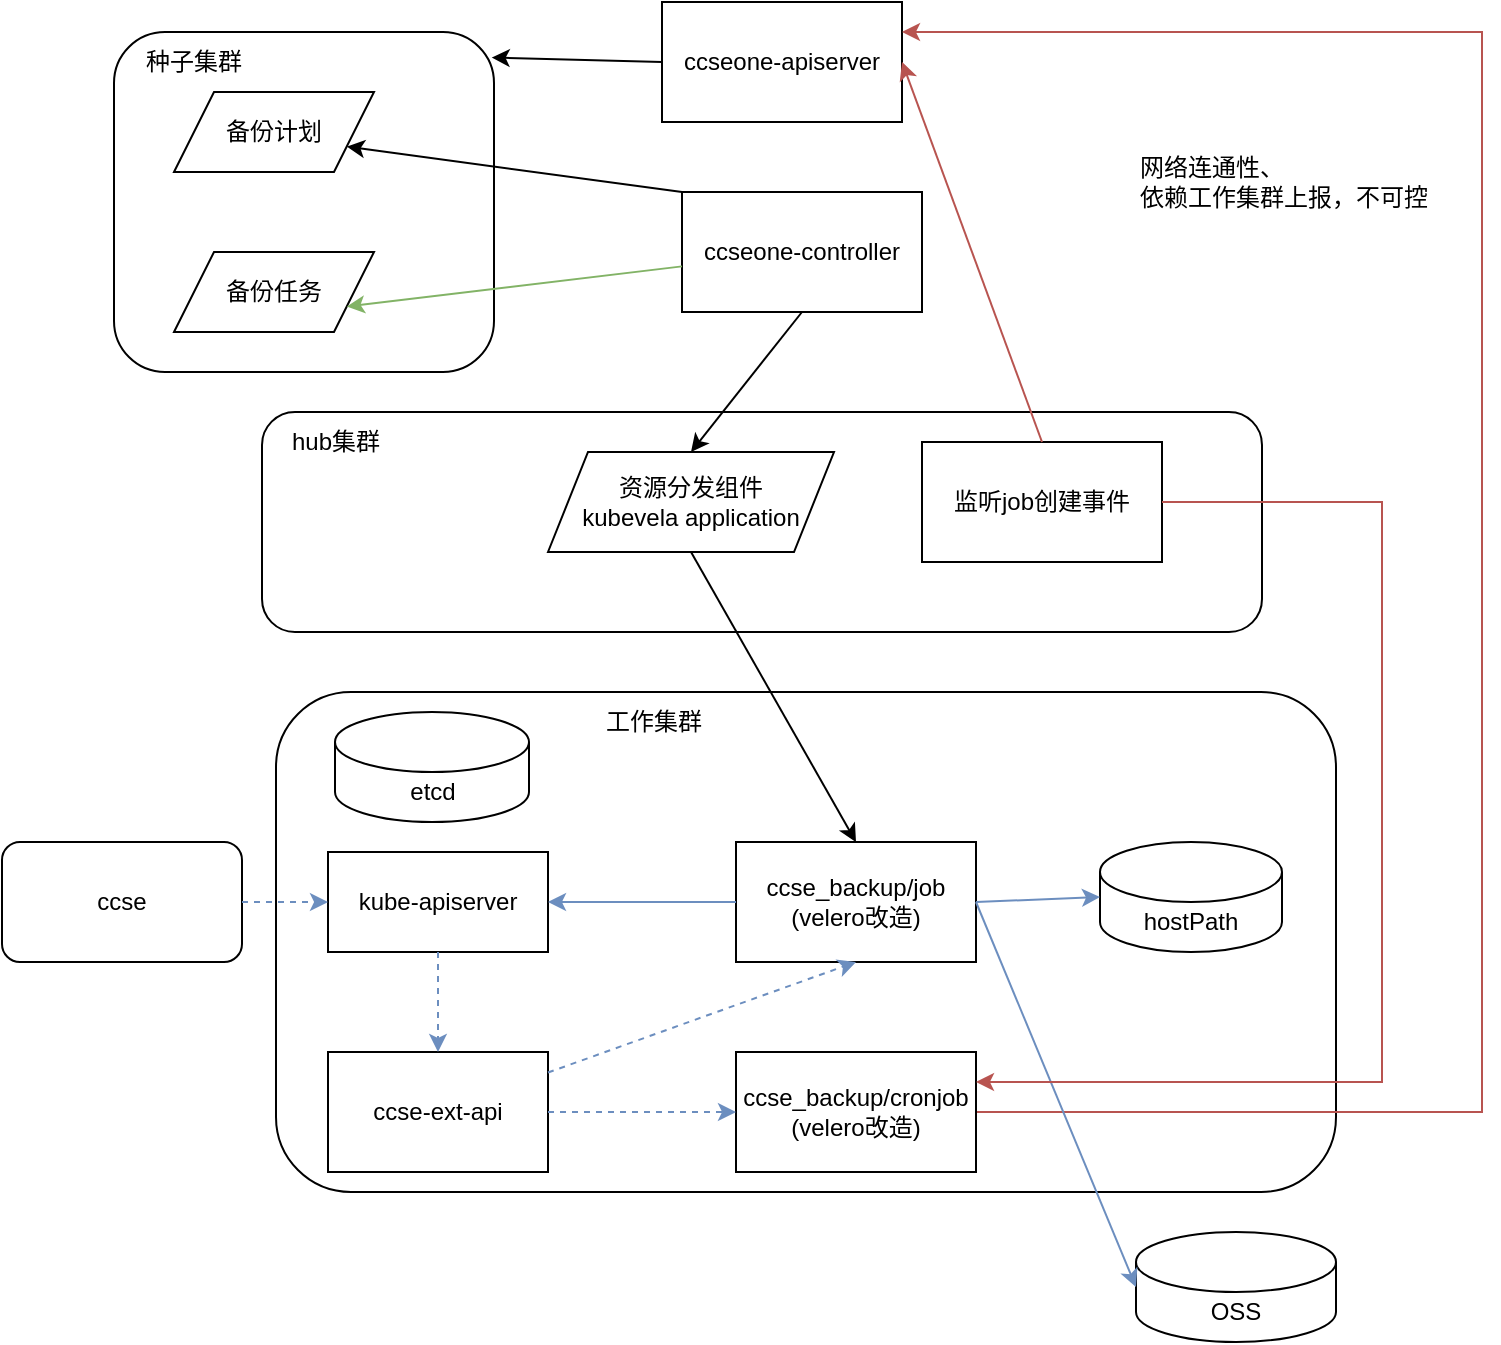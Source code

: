 <mxfile version="21.6.8" type="github" pages="8">
  <diagram name="备份方案一" id="dZijaMK6ApFvlrBsASXL">
    <mxGraphModel dx="1259" dy="702" grid="1" gridSize="10" guides="1" tooltips="1" connect="1" arrows="1" fold="1" page="1" pageScale="1" pageWidth="827" pageHeight="1169" math="0" shadow="0">
      <root>
        <mxCell id="MokmEjKXZrttjGDyU7k--0" />
        <mxCell id="MokmEjKXZrttjGDyU7k--1" parent="MokmEjKXZrttjGDyU7k--0" />
        <mxCell id="RcFxx69iujDvi-xGglHk-3" value="" style="rounded=1;whiteSpace=wrap;html=1;" parent="MokmEjKXZrttjGDyU7k--1" vertex="1">
          <mxGeometry x="200" y="375" width="500" height="110" as="geometry" />
        </mxCell>
        <mxCell id="hRBklT8yfe5lanRoTR2E-0" value="" style="rounded=1;whiteSpace=wrap;html=1;" parent="MokmEjKXZrttjGDyU7k--1" vertex="1">
          <mxGeometry x="207" y="515" width="530" height="250" as="geometry" />
        </mxCell>
        <mxCell id="MokmEjKXZrttjGDyU7k--3" value="" style="rounded=1;whiteSpace=wrap;html=1;" parent="MokmEjKXZrttjGDyU7k--1" vertex="1">
          <mxGeometry x="126" y="185" width="190" height="170" as="geometry" />
        </mxCell>
        <mxCell id="MokmEjKXZrttjGDyU7k--9" value="ccseone-apiserver" style="rounded=0;whiteSpace=wrap;html=1;" parent="MokmEjKXZrttjGDyU7k--1" vertex="1">
          <mxGeometry x="400" y="170" width="120" height="60" as="geometry" />
        </mxCell>
        <mxCell id="MokmEjKXZrttjGDyU7k--10" value="" style="endArrow=classic;html=1;rounded=0;exitX=0;exitY=0.5;exitDx=0;exitDy=0;entryX=0.994;entryY=0.075;entryDx=0;entryDy=0;entryPerimeter=0;" parent="MokmEjKXZrttjGDyU7k--1" source="MokmEjKXZrttjGDyU7k--9" target="MokmEjKXZrttjGDyU7k--3" edge="1">
          <mxGeometry width="50" height="50" relative="1" as="geometry">
            <mxPoint x="546" y="145" as="sourcePoint" />
            <mxPoint x="266" y="228" as="targetPoint" />
          </mxGeometry>
        </mxCell>
        <mxCell id="MokmEjKXZrttjGDyU7k--11" value="备份计划" style="shape=parallelogram;perimeter=parallelogramPerimeter;whiteSpace=wrap;html=1;fixedSize=1;" parent="MokmEjKXZrttjGDyU7k--1" vertex="1">
          <mxGeometry x="156" y="215" width="100" height="40" as="geometry" />
        </mxCell>
        <mxCell id="MokmEjKXZrttjGDyU7k--12" value="种子集群" style="text;html=1;strokeColor=none;fillColor=none;align=center;verticalAlign=middle;whiteSpace=wrap;rounded=0;" parent="MokmEjKXZrttjGDyU7k--1" vertex="1">
          <mxGeometry x="136" y="185" width="60" height="30" as="geometry" />
        </mxCell>
        <mxCell id="MokmEjKXZrttjGDyU7k--25" value="" style="endArrow=classic;html=1;rounded=0;exitX=0.5;exitY=1;exitDx=0;exitDy=0;entryX=0.5;entryY=0;entryDx=0;entryDy=0;" parent="MokmEjKXZrttjGDyU7k--1" source="RcFxx69iujDvi-xGglHk-0" target="hRBklT8yfe5lanRoTR2E-1" edge="1">
          <mxGeometry width="50" height="50" relative="1" as="geometry">
            <mxPoint x="470" y="435" as="sourcePoint" />
            <mxPoint x="450" y="385" as="targetPoint" />
          </mxGeometry>
        </mxCell>
        <mxCell id="MokmEjKXZrttjGDyU7k--26" value="" style="endArrow=classic;html=1;rounded=0;exitX=0.5;exitY=1;exitDx=0;exitDy=0;entryX=0.5;entryY=0;entryDx=0;entryDy=0;" parent="MokmEjKXZrttjGDyU7k--1" source="MokmEjKXZrttjGDyU7k--27" target="RcFxx69iujDvi-xGglHk-0" edge="1">
          <mxGeometry width="50" height="50" relative="1" as="geometry">
            <mxPoint x="280" y="385" as="sourcePoint" />
            <mxPoint x="470" y="375" as="targetPoint" />
          </mxGeometry>
        </mxCell>
        <mxCell id="MokmEjKXZrttjGDyU7k--27" value="ccseone-controller" style="rounded=0;whiteSpace=wrap;html=1;" parent="MokmEjKXZrttjGDyU7k--1" vertex="1">
          <mxGeometry x="410" y="265" width="120" height="60" as="geometry" />
        </mxCell>
        <mxCell id="MokmEjKXZrttjGDyU7k--28" value="" style="endArrow=classic;html=1;rounded=0;entryX=1;entryY=0.75;entryDx=0;entryDy=0;exitX=0;exitY=0;exitDx=0;exitDy=0;" parent="MokmEjKXZrttjGDyU7k--1" source="MokmEjKXZrttjGDyU7k--27" target="MokmEjKXZrttjGDyU7k--11" edge="1">
          <mxGeometry width="50" height="50" relative="1" as="geometry">
            <mxPoint x="270" y="315" as="sourcePoint" />
            <mxPoint x="320" y="265" as="targetPoint" />
          </mxGeometry>
        </mxCell>
        <mxCell id="-pwqoc_ponCHKeUybTC4-0" value="" style="endArrow=classic;html=1;rounded=0;fillColor=#f8cecc;strokeColor=#b85450;edgeStyle=orthogonalEdgeStyle;exitX=1;exitY=0.5;exitDx=0;exitDy=0;" parent="MokmEjKXZrttjGDyU7k--1" source="hRBklT8yfe5lanRoTR2E-15" edge="1">
          <mxGeometry width="50" height="50" relative="1" as="geometry">
            <mxPoint x="530" y="545" as="sourcePoint" />
            <mxPoint x="520" y="185" as="targetPoint" />
            <Array as="points">
              <mxPoint x="810" y="725" />
              <mxPoint x="810" y="185" />
            </Array>
          </mxGeometry>
        </mxCell>
        <mxCell id="Eh31dEC6YWHEgluUaaXk-0" value="备份任务" style="shape=parallelogram;perimeter=parallelogramPerimeter;whiteSpace=wrap;html=1;fixedSize=1;" parent="MokmEjKXZrttjGDyU7k--1" vertex="1">
          <mxGeometry x="156" y="295" width="100" height="40" as="geometry" />
        </mxCell>
        <mxCell id="Eh31dEC6YWHEgluUaaXk-4" value="网络连通性、&amp;nbsp;&lt;br&gt;依赖工作集群上报，不可控" style="text;html=1;strokeColor=none;fillColor=none;align=left;verticalAlign=middle;whiteSpace=wrap;rounded=0;" parent="MokmEjKXZrttjGDyU7k--1" vertex="1">
          <mxGeometry x="637" y="240" width="160" height="40" as="geometry" />
        </mxCell>
        <mxCell id="hRBklT8yfe5lanRoTR2E-1" value="ccse_backup/job&lt;br&gt;(velero改造)" style="rounded=0;whiteSpace=wrap;html=1;" parent="MokmEjKXZrttjGDyU7k--1" vertex="1">
          <mxGeometry x="437" y="590" width="120" height="60" as="geometry" />
        </mxCell>
        <mxCell id="hRBklT8yfe5lanRoTR2E-2" value="OSS" style="shape=cylinder3;whiteSpace=wrap;html=1;boundedLbl=1;backgroundOutline=1;size=15;" parent="MokmEjKXZrttjGDyU7k--1" vertex="1">
          <mxGeometry x="637" y="785" width="100" height="55" as="geometry" />
        </mxCell>
        <mxCell id="hRBklT8yfe5lanRoTR2E-3" value="hostPath" style="shape=cylinder3;whiteSpace=wrap;html=1;boundedLbl=1;backgroundOutline=1;size=15;" parent="MokmEjKXZrttjGDyU7k--1" vertex="1">
          <mxGeometry x="619" y="590" width="91" height="55" as="geometry" />
        </mxCell>
        <mxCell id="hRBklT8yfe5lanRoTR2E-4" value="" style="endArrow=classic;html=1;rounded=0;exitX=1;exitY=0.5;exitDx=0;exitDy=0;entryX=0;entryY=0.5;entryDx=0;entryDy=0;entryPerimeter=0;fillColor=#dae8fc;strokeColor=#6c8ebf;" parent="MokmEjKXZrttjGDyU7k--1" source="hRBklT8yfe5lanRoTR2E-1" target="hRBklT8yfe5lanRoTR2E-2" edge="1">
          <mxGeometry width="50" height="50" relative="1" as="geometry">
            <mxPoint x="637" y="625" as="sourcePoint" />
            <mxPoint x="757" y="540" as="targetPoint" />
          </mxGeometry>
        </mxCell>
        <mxCell id="hRBklT8yfe5lanRoTR2E-5" value="etcd" style="shape=cylinder3;whiteSpace=wrap;html=1;boundedLbl=1;backgroundOutline=1;size=15;" parent="MokmEjKXZrttjGDyU7k--1" vertex="1">
          <mxGeometry x="236.5" y="525" width="97" height="55" as="geometry" />
        </mxCell>
        <mxCell id="hRBklT8yfe5lanRoTR2E-6" value="kube-apiserver" style="rounded=0;whiteSpace=wrap;html=1;" parent="MokmEjKXZrttjGDyU7k--1" vertex="1">
          <mxGeometry x="233" y="595" width="110" height="50" as="geometry" />
        </mxCell>
        <mxCell id="hRBklT8yfe5lanRoTR2E-7" value="ccse-ext-api" style="rounded=0;whiteSpace=wrap;html=1;" parent="MokmEjKXZrttjGDyU7k--1" vertex="1">
          <mxGeometry x="233" y="695" width="110" height="60" as="geometry" />
        </mxCell>
        <mxCell id="hRBklT8yfe5lanRoTR2E-8" value="" style="endArrow=classic;html=1;rounded=0;dashed=1;fillColor=#dae8fc;strokeColor=#6c8ebf;" parent="MokmEjKXZrttjGDyU7k--1" source="hRBklT8yfe5lanRoTR2E-6" target="hRBklT8yfe5lanRoTR2E-7" edge="1">
          <mxGeometry width="50" height="50" relative="1" as="geometry">
            <mxPoint x="447" y="845" as="sourcePoint" />
            <mxPoint x="497" y="795" as="targetPoint" />
          </mxGeometry>
        </mxCell>
        <mxCell id="hRBklT8yfe5lanRoTR2E-9" value="" style="endArrow=classic;html=1;rounded=0;entryX=0.5;entryY=1;entryDx=0;entryDy=0;dashed=1;fillColor=#dae8fc;strokeColor=#6c8ebf;" parent="MokmEjKXZrttjGDyU7k--1" source="hRBklT8yfe5lanRoTR2E-7" target="hRBklT8yfe5lanRoTR2E-1" edge="1">
          <mxGeometry width="50" height="50" relative="1" as="geometry">
            <mxPoint x="627" y="765" as="sourcePoint" />
            <mxPoint x="677" y="715" as="targetPoint" />
          </mxGeometry>
        </mxCell>
        <mxCell id="hRBklT8yfe5lanRoTR2E-10" value="ccse" style="rounded=1;whiteSpace=wrap;html=1;" parent="MokmEjKXZrttjGDyU7k--1" vertex="1">
          <mxGeometry x="70" y="590" width="120" height="60" as="geometry" />
        </mxCell>
        <mxCell id="hRBklT8yfe5lanRoTR2E-11" value="" style="endArrow=classic;html=1;rounded=0;exitX=1;exitY=0.5;exitDx=0;exitDy=0;entryX=0;entryY=0.5;entryDx=0;entryDy=0;dashed=1;fillColor=#dae8fc;strokeColor=#6c8ebf;" parent="MokmEjKXZrttjGDyU7k--1" source="hRBklT8yfe5lanRoTR2E-10" target="hRBklT8yfe5lanRoTR2E-6" edge="1">
          <mxGeometry width="50" height="50" relative="1" as="geometry">
            <mxPoint x="247" y="845" as="sourcePoint" />
            <mxPoint x="297" y="795" as="targetPoint" />
          </mxGeometry>
        </mxCell>
        <mxCell id="hRBklT8yfe5lanRoTR2E-12" value="" style="endArrow=classic;html=1;rounded=0;exitX=1;exitY=0.5;exitDx=0;exitDy=0;entryX=0;entryY=0.5;entryDx=0;entryDy=0;entryPerimeter=0;fillColor=#dae8fc;strokeColor=#6c8ebf;" parent="MokmEjKXZrttjGDyU7k--1" source="hRBklT8yfe5lanRoTR2E-1" target="hRBklT8yfe5lanRoTR2E-3" edge="1">
          <mxGeometry width="50" height="50" relative="1" as="geometry">
            <mxPoint x="677" y="735" as="sourcePoint" />
            <mxPoint x="727" y="685" as="targetPoint" />
          </mxGeometry>
        </mxCell>
        <mxCell id="hRBklT8yfe5lanRoTR2E-13" value="" style="endArrow=classic;html=1;rounded=0;exitX=0;exitY=0.5;exitDx=0;exitDy=0;fillColor=#dae8fc;strokeColor=#6c8ebf;entryX=1;entryY=0.5;entryDx=0;entryDy=0;" parent="MokmEjKXZrttjGDyU7k--1" source="hRBklT8yfe5lanRoTR2E-1" target="hRBklT8yfe5lanRoTR2E-6" edge="1">
          <mxGeometry width="50" height="50" relative="1" as="geometry">
            <mxPoint x="527" y="855" as="sourcePoint" />
            <mxPoint x="577" y="805" as="targetPoint" />
          </mxGeometry>
        </mxCell>
        <mxCell id="hRBklT8yfe5lanRoTR2E-14" value="工作集群" style="text;html=1;strokeColor=none;fillColor=none;align=center;verticalAlign=middle;whiteSpace=wrap;rounded=0;" parent="MokmEjKXZrttjGDyU7k--1" vertex="1">
          <mxGeometry x="365.5" y="515" width="60" height="30" as="geometry" />
        </mxCell>
        <mxCell id="hRBklT8yfe5lanRoTR2E-15" value="ccse_backup/cronjob&lt;br&gt;(velero改造)" style="rounded=0;whiteSpace=wrap;html=1;" parent="MokmEjKXZrttjGDyU7k--1" vertex="1">
          <mxGeometry x="437" y="695" width="120" height="60" as="geometry" />
        </mxCell>
        <mxCell id="hRBklT8yfe5lanRoTR2E-16" value="" style="endArrow=classic;html=1;rounded=0;exitX=1;exitY=0.5;exitDx=0;exitDy=0;entryX=0;entryY=0.5;entryDx=0;entryDy=0;dashed=1;fillColor=#dae8fc;strokeColor=#6c8ebf;" parent="MokmEjKXZrttjGDyU7k--1" source="hRBklT8yfe5lanRoTR2E-7" target="hRBklT8yfe5lanRoTR2E-15" edge="1">
          <mxGeometry width="50" height="50" relative="1" as="geometry">
            <mxPoint x="147" y="735" as="sourcePoint" />
            <mxPoint x="237" y="735" as="targetPoint" />
          </mxGeometry>
        </mxCell>
        <mxCell id="RcFxx69iujDvi-xGglHk-0" value="资源分发组件&lt;br&gt;kubevela application" style="shape=parallelogram;perimeter=parallelogramPerimeter;whiteSpace=wrap;html=1;fixedSize=1;" parent="MokmEjKXZrttjGDyU7k--1" vertex="1">
          <mxGeometry x="343" y="395" width="143" height="50" as="geometry" />
        </mxCell>
        <mxCell id="RcFxx69iujDvi-xGglHk-1" value="监听job创建事件" style="rounded=0;whiteSpace=wrap;html=1;" parent="MokmEjKXZrttjGDyU7k--1" vertex="1">
          <mxGeometry x="530" y="390" width="120" height="60" as="geometry" />
        </mxCell>
        <mxCell id="RcFxx69iujDvi-xGglHk-2" value="" style="endArrow=classic;html=1;rounded=0;exitX=1;exitY=0.5;exitDx=0;exitDy=0;fillColor=#f8cecc;strokeColor=#b85450;edgeStyle=orthogonalEdgeStyle;entryX=1;entryY=0.25;entryDx=0;entryDy=0;" parent="MokmEjKXZrttjGDyU7k--1" source="RcFxx69iujDvi-xGglHk-1" target="hRBklT8yfe5lanRoTR2E-15" edge="1">
          <mxGeometry width="50" height="50" relative="1" as="geometry">
            <mxPoint x="640" y="525" as="sourcePoint" />
            <mxPoint x="560" y="715" as="targetPoint" />
            <Array as="points">
              <mxPoint x="760" y="420" />
              <mxPoint x="760" y="710" />
            </Array>
          </mxGeometry>
        </mxCell>
        <mxCell id="RcFxx69iujDvi-xGglHk-4" value="hub集群" style="text;html=1;strokeColor=none;fillColor=none;align=center;verticalAlign=middle;whiteSpace=wrap;rounded=0;" parent="MokmEjKXZrttjGDyU7k--1" vertex="1">
          <mxGeometry x="207" y="375" width="60" height="30" as="geometry" />
        </mxCell>
        <mxCell id="RcFxx69iujDvi-xGglHk-5" value="" style="endArrow=classic;html=1;rounded=0;entryX=1;entryY=0.5;entryDx=0;entryDy=0;exitX=0.5;exitY=0;exitDx=0;exitDy=0;fillColor=#f8cecc;strokeColor=#b85450;" parent="MokmEjKXZrttjGDyU7k--1" source="RcFxx69iujDvi-xGglHk-1" target="MokmEjKXZrttjGDyU7k--9" edge="1">
          <mxGeometry width="50" height="50" relative="1" as="geometry">
            <mxPoint x="620" y="365" as="sourcePoint" />
            <mxPoint x="670" y="315" as="targetPoint" />
          </mxGeometry>
        </mxCell>
        <mxCell id="RcFxx69iujDvi-xGglHk-6" value="" style="endArrow=classic;html=1;rounded=0;entryX=1;entryY=0.75;entryDx=0;entryDy=0;fillColor=#d5e8d4;strokeColor=#82b366;" parent="MokmEjKXZrttjGDyU7k--1" source="MokmEjKXZrttjGDyU7k--27" target="Eh31dEC6YWHEgluUaaXk-0" edge="1">
          <mxGeometry width="50" height="50" relative="1" as="geometry">
            <mxPoint x="350" y="365" as="sourcePoint" />
            <mxPoint x="400" y="315" as="targetPoint" />
          </mxGeometry>
        </mxCell>
      </root>
    </mxGraphModel>
  </diagram>
  <diagram name="备份方案二" id="Xc9G24RDaqmZXno-PCHf">
    <mxGraphModel dx="1259" dy="702" grid="1" gridSize="10" guides="1" tooltips="1" connect="1" arrows="1" fold="1" page="1" pageScale="1" pageWidth="827" pageHeight="1169" math="0" shadow="0">
      <root>
        <mxCell id="0" />
        <mxCell id="1" parent="0" />
        <mxCell id="9gKMIg6xSmKIgQA1cEAM-1" value="" style="rounded=1;whiteSpace=wrap;html=1;" parent="1" vertex="1">
          <mxGeometry x="280" y="480" width="530" height="250" as="geometry" />
        </mxCell>
        <mxCell id="TAdzys8bT-mZB0Ie5Mji-15" value="" style="rounded=1;whiteSpace=wrap;html=1;" parent="1" vertex="1">
          <mxGeometry x="223" y="160" width="190" height="280" as="geometry" />
        </mxCell>
        <mxCell id="TAdzys8bT-mZB0Ie5Mji-2" value="hub集群" style="rounded=1;whiteSpace=wrap;html=1;" parent="1" vertex="1">
          <mxGeometry x="507" y="370" width="120" height="60" as="geometry" />
        </mxCell>
        <mxCell id="TAdzys8bT-mZB0Ie5Mji-11" value="ccseone-apiserver" style="rounded=0;whiteSpace=wrap;html=1;" parent="1" vertex="1">
          <mxGeometry x="497" y="130" width="120" height="60" as="geometry" />
        </mxCell>
        <mxCell id="TAdzys8bT-mZB0Ie5Mji-16" value="" style="endArrow=classic;html=1;rounded=0;exitX=0;exitY=0.5;exitDx=0;exitDy=0;entryX=0.994;entryY=0.075;entryDx=0;entryDy=0;entryPerimeter=0;" parent="1" source="TAdzys8bT-mZB0Ie5Mji-11" target="TAdzys8bT-mZB0Ie5Mji-15" edge="1">
          <mxGeometry width="50" height="50" relative="1" as="geometry">
            <mxPoint x="643" y="120" as="sourcePoint" />
            <mxPoint x="363" y="203" as="targetPoint" />
          </mxGeometry>
        </mxCell>
        <mxCell id="TAdzys8bT-mZB0Ie5Mji-18" value="备份计划" style="shape=parallelogram;perimeter=parallelogramPerimeter;whiteSpace=wrap;html=1;fixedSize=1;" parent="1" vertex="1">
          <mxGeometry x="253" y="190" width="100" height="40" as="geometry" />
        </mxCell>
        <mxCell id="TAdzys8bT-mZB0Ie5Mji-19" value="种子集群" style="text;html=1;strokeColor=none;fillColor=none;align=center;verticalAlign=middle;whiteSpace=wrap;rounded=0;" parent="1" vertex="1">
          <mxGeometry x="233" y="160" width="60" height="30" as="geometry" />
        </mxCell>
        <mxCell id="TAdzys8bT-mZB0Ie5Mji-24" value="备份任务:&lt;br&gt;k8sclustertask" style="shape=parallelogram;perimeter=parallelogramPerimeter;whiteSpace=wrap;html=1;fixedSize=1;" parent="1" vertex="1">
          <mxGeometry x="263" y="360" width="110" height="45" as="geometry" />
        </mxCell>
        <mxCell id="TAdzys8bT-mZB0Ie5Mji-25" value="" style="endArrow=classic;html=1;rounded=0;entryX=1;entryY=0.75;entryDx=0;entryDy=0;exitX=0;exitY=0.75;exitDx=0;exitDy=0;fillColor=#d5e8d4;strokeColor=#82b366;" parent="1" source="TAdzys8bT-mZB0Ie5Mji-43" target="TAdzys8bT-mZB0Ie5Mji-24" edge="1">
          <mxGeometry width="50" height="50" relative="1" as="geometry">
            <mxPoint x="137" y="260" as="sourcePoint" />
            <mxPoint x="277" y="210" as="targetPoint" />
          </mxGeometry>
        </mxCell>
        <mxCell id="TAdzys8bT-mZB0Ie5Mji-41" value="" style="endArrow=classic;html=1;rounded=0;fillColor=#d5e8d4;strokeColor=#82b366;" parent="1" source="TAdzys8bT-mZB0Ie5Mji-2" target="9gKMIg6xSmKIgQA1cEAM-2" edge="1">
          <mxGeometry width="50" height="50" relative="1" as="geometry">
            <mxPoint x="497" y="410" as="sourcePoint" />
            <mxPoint x="567" y="517.5" as="targetPoint" />
          </mxGeometry>
        </mxCell>
        <mxCell id="TAdzys8bT-mZB0Ie5Mji-42" value="" style="endArrow=classic;html=1;rounded=0;exitX=0.5;exitY=1;exitDx=0;exitDy=0;entryX=0.5;entryY=0;entryDx=0;entryDy=0;fillColor=#d5e8d4;strokeColor=#82b366;" parent="1" source="TAdzys8bT-mZB0Ie5Mji-43" target="TAdzys8bT-mZB0Ie5Mji-2" edge="1">
          <mxGeometry width="50" height="50" relative="1" as="geometry">
            <mxPoint x="377" y="360" as="sourcePoint" />
            <mxPoint x="427" y="310" as="targetPoint" />
          </mxGeometry>
        </mxCell>
        <mxCell id="TAdzys8bT-mZB0Ie5Mji-43" value="ccseone-controller" style="rounded=0;whiteSpace=wrap;html=1;" parent="1" vertex="1">
          <mxGeometry x="507" y="280" width="120" height="60" as="geometry" />
        </mxCell>
        <mxCell id="TAdzys8bT-mZB0Ie5Mji-44" value="" style="endArrow=classic;html=1;rounded=0;entryX=1;entryY=0.75;entryDx=0;entryDy=0;exitX=0;exitY=0;exitDx=0;exitDy=0;fillColor=#f8cecc;strokeColor=#b85450;" parent="1" source="TAdzys8bT-mZB0Ie5Mji-43" target="TAdzys8bT-mZB0Ie5Mji-18" edge="1">
          <mxGeometry width="50" height="50" relative="1" as="geometry">
            <mxPoint x="367" y="290" as="sourcePoint" />
            <mxPoint x="417" y="240" as="targetPoint" />
          </mxGeometry>
        </mxCell>
        <mxCell id="TAdzys8bT-mZB0Ie5Mji-45" value="" style="endArrow=classic;html=1;rounded=0;entryX=1;entryY=0.25;entryDx=0;entryDy=0;exitX=0;exitY=0.25;exitDx=0;exitDy=0;fillColor=#f8cecc;strokeColor=#b85450;" parent="1" source="TAdzys8bT-mZB0Ie5Mji-43" target="TAdzys8bT-mZB0Ie5Mji-24" edge="1">
          <mxGeometry width="50" height="50" relative="1" as="geometry">
            <mxPoint x="507" y="200" as="sourcePoint" />
            <mxPoint x="557" y="150" as="targetPoint" />
          </mxGeometry>
        </mxCell>
        <mxCell id="pFWhXnkSv983jlLWTW-x-9" value="备份计划(CronJob)=&amp;gt;任务(Job)&lt;br&gt;方案一、 controller创建cron：&amp;nbsp; controller单master节点,&amp;nbsp;开的协程会很多?&lt;br style=&quot;border-color: var(--border-color);&quot;&gt;方案二、&amp;nbsp;在【hub/独立/种子&lt;span style=&quot;&quot;&gt;】集群创建cronjob,&amp;nbsp; job添加备份任务&amp;nbsp;&lt;/span&gt;&lt;br style=&quot;border-color: var(--border-color);&quot;&gt;&lt;span style=&quot;&quot;&gt;方案三、 cronjob管理服务/平台&lt;/span&gt;" style="whiteSpace=wrap;html=1;shape=mxgraph.basic.rectCallout;dx=30;dy=15;boundedLbl=1;align=left;verticalAlign=top;fillColor=#f8cecc;strokeColor=#b85450;" parent="1" vertex="1">
          <mxGeometry x="497" y="200" width="440" height="80" as="geometry" />
        </mxCell>
        <mxCell id="9gKMIg6xSmKIgQA1cEAM-2" value="ccse_backup/job&lt;br&gt;(velero改造)" style="rounded=0;whiteSpace=wrap;html=1;" parent="1" vertex="1">
          <mxGeometry x="510" y="555" width="120" height="60" as="geometry" />
        </mxCell>
        <mxCell id="9gKMIg6xSmKIgQA1cEAM-3" value="OSS" style="shape=cylinder3;whiteSpace=wrap;html=1;boundedLbl=1;backgroundOutline=1;size=15;" parent="1" vertex="1">
          <mxGeometry x="710" y="750" width="100" height="55" as="geometry" />
        </mxCell>
        <mxCell id="9gKMIg6xSmKIgQA1cEAM-4" value="hostPath" style="shape=cylinder3;whiteSpace=wrap;html=1;boundedLbl=1;backgroundOutline=1;size=15;" parent="1" vertex="1">
          <mxGeometry x="692" y="555" width="91" height="55" as="geometry" />
        </mxCell>
        <mxCell id="9gKMIg6xSmKIgQA1cEAM-5" value="" style="endArrow=classic;html=1;rounded=0;exitX=1;exitY=0.5;exitDx=0;exitDy=0;entryX=0;entryY=0.5;entryDx=0;entryDy=0;entryPerimeter=0;fillColor=#dae8fc;strokeColor=#6c8ebf;" parent="1" source="9gKMIg6xSmKIgQA1cEAM-2" target="9gKMIg6xSmKIgQA1cEAM-3" edge="1">
          <mxGeometry width="50" height="50" relative="1" as="geometry">
            <mxPoint x="710" y="590" as="sourcePoint" />
            <mxPoint x="830" y="505" as="targetPoint" />
          </mxGeometry>
        </mxCell>
        <mxCell id="9gKMIg6xSmKIgQA1cEAM-6" value="etcd" style="shape=cylinder3;whiteSpace=wrap;html=1;boundedLbl=1;backgroundOutline=1;size=15;" parent="1" vertex="1">
          <mxGeometry x="309.5" y="490" width="97" height="55" as="geometry" />
        </mxCell>
        <mxCell id="9gKMIg6xSmKIgQA1cEAM-7" value="kube-apiserver" style="rounded=0;whiteSpace=wrap;html=1;" parent="1" vertex="1">
          <mxGeometry x="306" y="560" width="110" height="50" as="geometry" />
        </mxCell>
        <mxCell id="9gKMIg6xSmKIgQA1cEAM-8" value="ccse-ext-api" style="rounded=0;whiteSpace=wrap;html=1;" parent="1" vertex="1">
          <mxGeometry x="306" y="660" width="110" height="60" as="geometry" />
        </mxCell>
        <mxCell id="9gKMIg6xSmKIgQA1cEAM-9" value="" style="endArrow=classic;html=1;rounded=0;dashed=1;fillColor=#dae8fc;strokeColor=#6c8ebf;" parent="1" source="9gKMIg6xSmKIgQA1cEAM-7" target="9gKMIg6xSmKIgQA1cEAM-8" edge="1">
          <mxGeometry width="50" height="50" relative="1" as="geometry">
            <mxPoint x="520" y="810" as="sourcePoint" />
            <mxPoint x="570" y="760" as="targetPoint" />
          </mxGeometry>
        </mxCell>
        <mxCell id="9gKMIg6xSmKIgQA1cEAM-10" value="" style="endArrow=classic;html=1;rounded=0;entryX=0.5;entryY=1;entryDx=0;entryDy=0;dashed=1;fillColor=#dae8fc;strokeColor=#6c8ebf;" parent="1" source="9gKMIg6xSmKIgQA1cEAM-8" target="9gKMIg6xSmKIgQA1cEAM-2" edge="1">
          <mxGeometry width="50" height="50" relative="1" as="geometry">
            <mxPoint x="700" y="730" as="sourcePoint" />
            <mxPoint x="750" y="680" as="targetPoint" />
          </mxGeometry>
        </mxCell>
        <mxCell id="9gKMIg6xSmKIgQA1cEAM-11" value="ccse" style="rounded=1;whiteSpace=wrap;html=1;" parent="1" vertex="1">
          <mxGeometry x="143" y="555" width="120" height="60" as="geometry" />
        </mxCell>
        <mxCell id="9gKMIg6xSmKIgQA1cEAM-12" value="" style="endArrow=classic;html=1;rounded=0;exitX=1;exitY=0.5;exitDx=0;exitDy=0;entryX=0;entryY=0.5;entryDx=0;entryDy=0;dashed=1;fillColor=#dae8fc;strokeColor=#6c8ebf;" parent="1" source="9gKMIg6xSmKIgQA1cEAM-11" target="9gKMIg6xSmKIgQA1cEAM-7" edge="1">
          <mxGeometry width="50" height="50" relative="1" as="geometry">
            <mxPoint x="320" y="810" as="sourcePoint" />
            <mxPoint x="370" y="760" as="targetPoint" />
          </mxGeometry>
        </mxCell>
        <mxCell id="9gKMIg6xSmKIgQA1cEAM-13" value="" style="endArrow=classic;html=1;rounded=0;exitX=1;exitY=0.5;exitDx=0;exitDy=0;entryX=0;entryY=0.5;entryDx=0;entryDy=0;entryPerimeter=0;fillColor=#dae8fc;strokeColor=#6c8ebf;" parent="1" source="9gKMIg6xSmKIgQA1cEAM-2" target="9gKMIg6xSmKIgQA1cEAM-4" edge="1">
          <mxGeometry width="50" height="50" relative="1" as="geometry">
            <mxPoint x="750" y="700" as="sourcePoint" />
            <mxPoint x="800" y="650" as="targetPoint" />
          </mxGeometry>
        </mxCell>
        <mxCell id="9gKMIg6xSmKIgQA1cEAM-14" value="" style="endArrow=classic;html=1;rounded=0;exitX=0;exitY=0.5;exitDx=0;exitDy=0;fillColor=#dae8fc;strokeColor=#6c8ebf;entryX=1;entryY=0.5;entryDx=0;entryDy=0;" parent="1" source="9gKMIg6xSmKIgQA1cEAM-2" target="9gKMIg6xSmKIgQA1cEAM-7" edge="1">
          <mxGeometry width="50" height="50" relative="1" as="geometry">
            <mxPoint x="600" y="820" as="sourcePoint" />
            <mxPoint x="650" y="770" as="targetPoint" />
          </mxGeometry>
        </mxCell>
        <mxCell id="9gKMIg6xSmKIgQA1cEAM-15" value="工作集群" style="text;html=1;strokeColor=none;fillColor=none;align=center;verticalAlign=middle;whiteSpace=wrap;rounded=0;" parent="1" vertex="1">
          <mxGeometry x="438.5" y="480" width="60" height="30" as="geometry" />
        </mxCell>
        <mxCell id="9gKMIg6xSmKIgQA1cEAM-16" value="ccse_backup/cronjob&lt;br&gt;(velero改造)" style="rounded=0;whiteSpace=wrap;html=1;" parent="1" vertex="1">
          <mxGeometry x="510" y="660" width="120" height="60" as="geometry" />
        </mxCell>
        <mxCell id="9gKMIg6xSmKIgQA1cEAM-17" value="" style="endArrow=classic;html=1;rounded=0;exitX=1;exitY=0.5;exitDx=0;exitDy=0;entryX=0;entryY=0.5;entryDx=0;entryDy=0;dashed=1;fillColor=#dae8fc;strokeColor=#6c8ebf;" parent="1" source="9gKMIg6xSmKIgQA1cEAM-8" target="9gKMIg6xSmKIgQA1cEAM-16" edge="1">
          <mxGeometry width="50" height="50" relative="1" as="geometry">
            <mxPoint x="220" y="700" as="sourcePoint" />
            <mxPoint x="310" y="700" as="targetPoint" />
          </mxGeometry>
        </mxCell>
      </root>
    </mxGraphModel>
  </diagram>
  <diagram name="备份方案三" id="s7DraMLvvmO8eXjUzMEE">
    <mxGraphModel dx="1259" dy="702" grid="1" gridSize="10" guides="1" tooltips="1" connect="1" arrows="1" fold="1" page="1" pageScale="1" pageWidth="827" pageHeight="1169" math="0" shadow="0">
      <root>
        <mxCell id="bP9j-Xq7lir9vTzKljrZ-0" />
        <mxCell id="bP9j-Xq7lir9vTzKljrZ-1" parent="bP9j-Xq7lir9vTzKljrZ-0" />
        <mxCell id="nE95cY4Vr9S5hVohs0kH-0" value="" style="rounded=1;whiteSpace=wrap;html=1;" parent="bP9j-Xq7lir9vTzKljrZ-1" vertex="1">
          <mxGeometry x="270" y="280" width="530" height="110" as="geometry" />
        </mxCell>
        <mxCell id="bP9j-Xq7lir9vTzKljrZ-2" value="" style="rounded=1;whiteSpace=wrap;html=1;" parent="bP9j-Xq7lir9vTzKljrZ-1" vertex="1">
          <mxGeometry x="267" y="410" width="530" height="250" as="geometry" />
        </mxCell>
        <mxCell id="bP9j-Xq7lir9vTzKljrZ-3" value="" style="rounded=1;whiteSpace=wrap;html=1;" parent="bP9j-Xq7lir9vTzKljrZ-1" vertex="1">
          <mxGeometry x="250" y="50" width="190" height="160" as="geometry" />
        </mxCell>
        <mxCell id="bP9j-Xq7lir9vTzKljrZ-5" value="ccse_backup/job&lt;br&gt;(velero改造)" style="rounded=0;whiteSpace=wrap;html=1;" parent="bP9j-Xq7lir9vTzKljrZ-1" vertex="1">
          <mxGeometry x="497" y="485" width="120" height="60" as="geometry" />
        </mxCell>
        <mxCell id="bP9j-Xq7lir9vTzKljrZ-6" value="OSS" style="shape=cylinder3;whiteSpace=wrap;html=1;boundedLbl=1;backgroundOutline=1;size=15;" parent="bP9j-Xq7lir9vTzKljrZ-1" vertex="1">
          <mxGeometry x="697" y="680" width="100" height="55" as="geometry" />
        </mxCell>
        <mxCell id="bP9j-Xq7lir9vTzKljrZ-7" value="hostPath" style="shape=cylinder3;whiteSpace=wrap;html=1;boundedLbl=1;backgroundOutline=1;size=15;" parent="bP9j-Xq7lir9vTzKljrZ-1" vertex="1">
          <mxGeometry x="679" y="485" width="91" height="55" as="geometry" />
        </mxCell>
        <mxCell id="bP9j-Xq7lir9vTzKljrZ-8" value="" style="endArrow=classic;html=1;rounded=0;exitX=1;exitY=0.5;exitDx=0;exitDy=0;entryX=0;entryY=0.5;entryDx=0;entryDy=0;entryPerimeter=0;fillColor=#dae8fc;strokeColor=#6c8ebf;" parent="bP9j-Xq7lir9vTzKljrZ-1" source="bP9j-Xq7lir9vTzKljrZ-5" target="bP9j-Xq7lir9vTzKljrZ-6" edge="1">
          <mxGeometry width="50" height="50" relative="1" as="geometry">
            <mxPoint x="697" y="520" as="sourcePoint" />
            <mxPoint x="817" y="435" as="targetPoint" />
          </mxGeometry>
        </mxCell>
        <mxCell id="bP9j-Xq7lir9vTzKljrZ-9" value="ccseone-apiserver" style="rounded=0;whiteSpace=wrap;html=1;" parent="bP9j-Xq7lir9vTzKljrZ-1" vertex="1">
          <mxGeometry x="495.5" y="20" width="103" height="60" as="geometry" />
        </mxCell>
        <mxCell id="bP9j-Xq7lir9vTzKljrZ-10" value="" style="endArrow=classic;html=1;rounded=0;exitX=0;exitY=0.5;exitDx=0;exitDy=0;entryX=0.994;entryY=0.075;entryDx=0;entryDy=0;entryPerimeter=0;" parent="bP9j-Xq7lir9vTzKljrZ-1" source="bP9j-Xq7lir9vTzKljrZ-9" target="bP9j-Xq7lir9vTzKljrZ-3" edge="1">
          <mxGeometry width="50" height="50" relative="1" as="geometry">
            <mxPoint x="643" y="10" as="sourcePoint" />
            <mxPoint x="363" y="93" as="targetPoint" />
          </mxGeometry>
        </mxCell>
        <mxCell id="bP9j-Xq7lir9vTzKljrZ-11" value="备份计划" style="shape=parallelogram;perimeter=parallelogramPerimeter;whiteSpace=wrap;html=1;fixedSize=1;" parent="bP9j-Xq7lir9vTzKljrZ-1" vertex="1">
          <mxGeometry x="285" y="80" width="100" height="40" as="geometry" />
        </mxCell>
        <mxCell id="bP9j-Xq7lir9vTzKljrZ-12" value="种子集群" style="text;html=1;strokeColor=none;fillColor=none;align=center;verticalAlign=middle;whiteSpace=wrap;rounded=0;" parent="bP9j-Xq7lir9vTzKljrZ-1" vertex="1">
          <mxGeometry x="260" y="50" width="60" height="30" as="geometry" />
        </mxCell>
        <mxCell id="bP9j-Xq7lir9vTzKljrZ-13" value="备份任务:&lt;br&gt;k8sclustertask" style="shape=parallelogram;perimeter=parallelogramPerimeter;whiteSpace=wrap;html=1;fixedSize=1;" parent="bP9j-Xq7lir9vTzKljrZ-1" vertex="1">
          <mxGeometry x="275" y="135" width="110" height="45" as="geometry" />
        </mxCell>
        <mxCell id="bP9j-Xq7lir9vTzKljrZ-14" value="" style="endArrow=classic;html=1;rounded=0;entryX=1;entryY=0.75;entryDx=0;entryDy=0;exitX=0;exitY=0.75;exitDx=0;exitDy=0;fillColor=#d5e8d4;strokeColor=#82b366;" parent="bP9j-Xq7lir9vTzKljrZ-1" source="bP9j-Xq7lir9vTzKljrZ-27" target="bP9j-Xq7lir9vTzKljrZ-13" edge="1">
          <mxGeometry width="50" height="50" relative="1" as="geometry">
            <mxPoint x="137" y="150" as="sourcePoint" />
            <mxPoint x="277" y="100" as="targetPoint" />
          </mxGeometry>
        </mxCell>
        <mxCell id="bP9j-Xq7lir9vTzKljrZ-15" value="etcd" style="shape=cylinder3;whiteSpace=wrap;html=1;boundedLbl=1;backgroundOutline=1;size=15;" parent="bP9j-Xq7lir9vTzKljrZ-1" vertex="1">
          <mxGeometry x="296.5" y="420" width="97" height="55" as="geometry" />
        </mxCell>
        <mxCell id="bP9j-Xq7lir9vTzKljrZ-16" value="kube-apiserver" style="rounded=0;whiteSpace=wrap;html=1;" parent="bP9j-Xq7lir9vTzKljrZ-1" vertex="1">
          <mxGeometry x="293" y="490" width="110" height="50" as="geometry" />
        </mxCell>
        <mxCell id="bP9j-Xq7lir9vTzKljrZ-17" value="ccse-ext-api" style="rounded=0;whiteSpace=wrap;html=1;" parent="bP9j-Xq7lir9vTzKljrZ-1" vertex="1">
          <mxGeometry x="293" y="590" width="110" height="60" as="geometry" />
        </mxCell>
        <mxCell id="bP9j-Xq7lir9vTzKljrZ-18" value="" style="endArrow=classic;html=1;rounded=0;dashed=1;fillColor=#dae8fc;strokeColor=#6c8ebf;" parent="bP9j-Xq7lir9vTzKljrZ-1" source="bP9j-Xq7lir9vTzKljrZ-16" target="bP9j-Xq7lir9vTzKljrZ-17" edge="1">
          <mxGeometry width="50" height="50" relative="1" as="geometry">
            <mxPoint x="507" y="740" as="sourcePoint" />
            <mxPoint x="557" y="690" as="targetPoint" />
          </mxGeometry>
        </mxCell>
        <mxCell id="bP9j-Xq7lir9vTzKljrZ-19" value="" style="endArrow=classic;html=1;rounded=0;entryX=0.5;entryY=1;entryDx=0;entryDy=0;dashed=1;fillColor=#dae8fc;strokeColor=#6c8ebf;" parent="bP9j-Xq7lir9vTzKljrZ-1" source="bP9j-Xq7lir9vTzKljrZ-17" target="bP9j-Xq7lir9vTzKljrZ-5" edge="1">
          <mxGeometry width="50" height="50" relative="1" as="geometry">
            <mxPoint x="687" y="660" as="sourcePoint" />
            <mxPoint x="737" y="610" as="targetPoint" />
          </mxGeometry>
        </mxCell>
        <mxCell id="bP9j-Xq7lir9vTzKljrZ-20" value="ccse" style="rounded=1;whiteSpace=wrap;html=1;" parent="bP9j-Xq7lir9vTzKljrZ-1" vertex="1">
          <mxGeometry x="130" y="485" width="120" height="60" as="geometry" />
        </mxCell>
        <mxCell id="bP9j-Xq7lir9vTzKljrZ-21" value="" style="endArrow=classic;html=1;rounded=0;exitX=1;exitY=0.5;exitDx=0;exitDy=0;entryX=0;entryY=0.5;entryDx=0;entryDy=0;dashed=1;fillColor=#dae8fc;strokeColor=#6c8ebf;" parent="bP9j-Xq7lir9vTzKljrZ-1" source="bP9j-Xq7lir9vTzKljrZ-20" target="bP9j-Xq7lir9vTzKljrZ-16" edge="1">
          <mxGeometry width="50" height="50" relative="1" as="geometry">
            <mxPoint x="307" y="740" as="sourcePoint" />
            <mxPoint x="357" y="690" as="targetPoint" />
          </mxGeometry>
        </mxCell>
        <mxCell id="bP9j-Xq7lir9vTzKljrZ-22" value="" style="endArrow=classic;html=1;rounded=0;exitX=1;exitY=0.5;exitDx=0;exitDy=0;entryX=0;entryY=0.5;entryDx=0;entryDy=0;entryPerimeter=0;fillColor=#dae8fc;strokeColor=#6c8ebf;" parent="bP9j-Xq7lir9vTzKljrZ-1" source="bP9j-Xq7lir9vTzKljrZ-5" target="bP9j-Xq7lir9vTzKljrZ-7" edge="1">
          <mxGeometry width="50" height="50" relative="1" as="geometry">
            <mxPoint x="737" y="630" as="sourcePoint" />
            <mxPoint x="787" y="580" as="targetPoint" />
          </mxGeometry>
        </mxCell>
        <mxCell id="bP9j-Xq7lir9vTzKljrZ-23" value="" style="endArrow=classic;html=1;rounded=0;exitX=0;exitY=0.5;exitDx=0;exitDy=0;fillColor=#dae8fc;strokeColor=#6c8ebf;entryX=1;entryY=0.5;entryDx=0;entryDy=0;" parent="bP9j-Xq7lir9vTzKljrZ-1" source="bP9j-Xq7lir9vTzKljrZ-5" target="bP9j-Xq7lir9vTzKljrZ-16" edge="1">
          <mxGeometry width="50" height="50" relative="1" as="geometry">
            <mxPoint x="587" y="750" as="sourcePoint" />
            <mxPoint x="637" y="700" as="targetPoint" />
          </mxGeometry>
        </mxCell>
        <mxCell id="bP9j-Xq7lir9vTzKljrZ-24" value="工作集群" style="text;html=1;strokeColor=none;fillColor=none;align=center;verticalAlign=middle;whiteSpace=wrap;rounded=0;" parent="bP9j-Xq7lir9vTzKljrZ-1" vertex="1">
          <mxGeometry x="425.5" y="410" width="60" height="30" as="geometry" />
        </mxCell>
        <mxCell id="bP9j-Xq7lir9vTzKljrZ-25" value="" style="endArrow=classic;html=1;rounded=0;exitX=0.451;exitY=0.959;exitDx=0;exitDy=0;exitPerimeter=0;entryX=0.5;entryY=0;entryDx=0;entryDy=0;" parent="bP9j-Xq7lir9vTzKljrZ-1" source="nE95cY4Vr9S5hVohs0kH-2" target="bP9j-Xq7lir9vTzKljrZ-5" edge="1">
          <mxGeometry width="50" height="50" relative="1" as="geometry">
            <mxPoint x="566" y="360" as="sourcePoint" />
            <mxPoint x="566" y="517.5" as="targetPoint" />
          </mxGeometry>
        </mxCell>
        <mxCell id="bP9j-Xq7lir9vTzKljrZ-26" value="" style="endArrow=classic;html=1;rounded=0;exitX=0.5;exitY=1;exitDx=0;exitDy=0;fillColor=#d5e8d4;strokeColor=#82b366;entryX=0.5;entryY=0;entryDx=0;entryDy=0;" parent="bP9j-Xq7lir9vTzKljrZ-1" source="bP9j-Xq7lir9vTzKljrZ-27" target="nE95cY4Vr9S5hVohs0kH-2" edge="1">
          <mxGeometry width="50" height="50" relative="1" as="geometry">
            <mxPoint x="377" y="360" as="sourcePoint" />
            <mxPoint x="567" y="240" as="targetPoint" />
          </mxGeometry>
        </mxCell>
        <mxCell id="bP9j-Xq7lir9vTzKljrZ-27" value="ccseone-controller" style="rounded=0;whiteSpace=wrap;html=1;" parent="bP9j-Xq7lir9vTzKljrZ-1" vertex="1">
          <mxGeometry x="495.5" y="120" width="120" height="60" as="geometry" />
        </mxCell>
        <mxCell id="bP9j-Xq7lir9vTzKljrZ-28" value="" style="endArrow=classic;html=1;rounded=0;entryX=1;entryY=0.75;entryDx=0;entryDy=0;exitX=0;exitY=0;exitDx=0;exitDy=0;fillColor=#f8cecc;strokeColor=#b85450;" parent="bP9j-Xq7lir9vTzKljrZ-1" source="bP9j-Xq7lir9vTzKljrZ-27" target="bP9j-Xq7lir9vTzKljrZ-11" edge="1">
          <mxGeometry width="50" height="50" relative="1" as="geometry">
            <mxPoint x="367" y="180" as="sourcePoint" />
            <mxPoint x="417" y="130" as="targetPoint" />
          </mxGeometry>
        </mxCell>
        <mxCell id="bP9j-Xq7lir9vTzKljrZ-29" value="" style="endArrow=classic;html=1;rounded=0;entryX=1;entryY=0.5;entryDx=0;entryDy=0;exitX=0;exitY=0.5;exitDx=0;exitDy=0;fillColor=#f8cecc;strokeColor=#b85450;" parent="bP9j-Xq7lir9vTzKljrZ-1" source="nE95cY4Vr9S5hVohs0kH-3" target="nE95cY4Vr9S5hVohs0kH-2" edge="1">
          <mxGeometry width="50" height="50" relative="1" as="geometry">
            <mxPoint x="507" y="90" as="sourcePoint" />
            <mxPoint x="557" y="40" as="targetPoint" />
          </mxGeometry>
        </mxCell>
        <mxCell id="bP9j-Xq7lir9vTzKljrZ-36" value="ccse_backup/cronjob&lt;br&gt;(velero改造)" style="rounded=0;whiteSpace=wrap;html=1;" parent="bP9j-Xq7lir9vTzKljrZ-1" vertex="1">
          <mxGeometry x="497" y="590" width="120" height="60" as="geometry" />
        </mxCell>
        <mxCell id="bP9j-Xq7lir9vTzKljrZ-37" value="" style="endArrow=classic;html=1;rounded=0;exitX=1;exitY=0.5;exitDx=0;exitDy=0;entryX=0;entryY=0.5;entryDx=0;entryDy=0;dashed=1;fillColor=#dae8fc;strokeColor=#6c8ebf;" parent="bP9j-Xq7lir9vTzKljrZ-1" source="bP9j-Xq7lir9vTzKljrZ-17" target="bP9j-Xq7lir9vTzKljrZ-36" edge="1">
          <mxGeometry width="50" height="50" relative="1" as="geometry">
            <mxPoint x="207" y="630" as="sourcePoint" />
            <mxPoint x="297" y="630" as="targetPoint" />
          </mxGeometry>
        </mxCell>
        <mxCell id="nE95cY4Vr9S5hVohs0kH-2" value="资源分发组件&lt;br&gt;kubevela application" style="shape=parallelogram;perimeter=parallelogramPerimeter;whiteSpace=wrap;html=1;fixedSize=1;" parent="bP9j-Xq7lir9vTzKljrZ-1" vertex="1">
          <mxGeometry x="485.5" y="310" width="143" height="50" as="geometry" />
        </mxCell>
        <mxCell id="nE95cY4Vr9S5hVohs0kH-3" value="CronbJob" style="shape=parallelogram;perimeter=parallelogramPerimeter;whiteSpace=wrap;html=1;fixedSize=1;" parent="bP9j-Xq7lir9vTzKljrZ-1" vertex="1">
          <mxGeometry x="671" y="307.5" width="116" height="55" as="geometry" />
        </mxCell>
        <mxCell id="nE95cY4Vr9S5hVohs0kH-6" value="" style="endArrow=classic;html=1;rounded=0;entryX=0.5;entryY=0;entryDx=0;entryDy=0;exitX=1;exitY=1;exitDx=0;exitDy=0;fillColor=#f8cecc;strokeColor=#b85450;" parent="bP9j-Xq7lir9vTzKljrZ-1" source="bP9j-Xq7lir9vTzKljrZ-27" target="nE95cY4Vr9S5hVohs0kH-3" edge="1">
          <mxGeometry width="50" height="50" relative="1" as="geometry">
            <mxPoint x="750" y="343" as="sourcePoint" />
            <mxPoint x="638" y="345" as="targetPoint" />
          </mxGeometry>
        </mxCell>
        <mxCell id="nE95cY4Vr9S5hVohs0kH-7" value="" style="endArrow=classic;html=1;rounded=0;exitX=0.75;exitY=1;exitDx=0;exitDy=0;entryX=0.75;entryY=0;entryDx=0;entryDy=0;fillColor=#f8cecc;strokeColor=#b85450;dashed=1;" parent="bP9j-Xq7lir9vTzKljrZ-1" source="bP9j-Xq7lir9vTzKljrZ-27" target="nE95cY4Vr9S5hVohs0kH-2" edge="1">
          <mxGeometry width="50" height="50" relative="1" as="geometry">
            <mxPoint x="780" y="240" as="sourcePoint" />
            <mxPoint x="830" y="190" as="targetPoint" />
          </mxGeometry>
        </mxCell>
        <mxCell id="nE95cY4Vr9S5hVohs0kH-8" value="" style="endArrow=classic;html=1;rounded=0;entryX=1;entryY=0.25;entryDx=0;entryDy=0;exitX=0.009;exitY=0.422;exitDx=0;exitDy=0;exitPerimeter=0;fillColor=#f8cecc;strokeColor=#b85450;dashed=1;" parent="bP9j-Xq7lir9vTzKljrZ-1" source="bP9j-Xq7lir9vTzKljrZ-27" target="bP9j-Xq7lir9vTzKljrZ-13" edge="1">
          <mxGeometry width="50" height="50" relative="1" as="geometry">
            <mxPoint x="480" y="280" as="sourcePoint" />
            <mxPoint x="530" y="230" as="targetPoint" />
          </mxGeometry>
        </mxCell>
        <mxCell id="nE95cY4Vr9S5hVohs0kH-11" value="hub集群" style="text;html=1;strokeColor=none;fillColor=none;align=center;verticalAlign=middle;whiteSpace=wrap;rounded=0;" parent="bP9j-Xq7lir9vTzKljrZ-1" vertex="1">
          <mxGeometry x="275" y="290" width="60" height="30" as="geometry" />
        </mxCell>
      </root>
    </mxGraphModel>
  </diagram>
  <diagram name="备份任务" id="VoS6uO1Zp0C9gDo3FV7Q">
    <mxGraphModel dx="1481" dy="826" grid="1" gridSize="10" guides="1" tooltips="1" connect="1" arrows="1" fold="1" page="1" pageScale="1" pageWidth="827" pageHeight="1169" math="0" shadow="0">
      <root>
        <mxCell id="n91t_tEW1gjL4tvlsCPN-0" />
        <mxCell id="n91t_tEW1gjL4tvlsCPN-1" parent="n91t_tEW1gjL4tvlsCPN-0" />
        <mxCell id="n91t_tEW1gjL4tvlsCPN-2" value="" style="rounded=1;whiteSpace=wrap;html=1;" vertex="1" parent="n91t_tEW1gjL4tvlsCPN-1">
          <mxGeometry x="200" y="375" width="430" height="110" as="geometry" />
        </mxCell>
        <mxCell id="n91t_tEW1gjL4tvlsCPN-3" value="" style="rounded=1;whiteSpace=wrap;html=1;" vertex="1" parent="n91t_tEW1gjL4tvlsCPN-1">
          <mxGeometry x="207" y="515" width="423" height="275" as="geometry" />
        </mxCell>
        <mxCell id="n91t_tEW1gjL4tvlsCPN-4" value="" style="rounded=1;whiteSpace=wrap;html=1;" vertex="1" parent="n91t_tEW1gjL4tvlsCPN-1">
          <mxGeometry x="126" y="185" width="190" height="170" as="geometry" />
        </mxCell>
        <mxCell id="n91t_tEW1gjL4tvlsCPN-5" value="ccseone-apiserver" style="rounded=0;whiteSpace=wrap;html=1;" vertex="1" parent="n91t_tEW1gjL4tvlsCPN-1">
          <mxGeometry x="400" y="170" width="120" height="60" as="geometry" />
        </mxCell>
        <mxCell id="n91t_tEW1gjL4tvlsCPN-6" value="" style="endArrow=classic;html=1;rounded=0;exitX=0;exitY=0.5;exitDx=0;exitDy=0;entryX=0.5;entryY=0;entryDx=0;entryDy=0;" edge="1" parent="n91t_tEW1gjL4tvlsCPN-1" source="n91t_tEW1gjL4tvlsCPN-5" target="n91t_tEW1gjL4tvlsCPN-14">
          <mxGeometry width="50" height="50" relative="1" as="geometry">
            <mxPoint x="546" y="145" as="sourcePoint" />
            <mxPoint x="266" y="228" as="targetPoint" />
          </mxGeometry>
        </mxCell>
        <mxCell id="n91t_tEW1gjL4tvlsCPN-8" value="种子集群" style="text;html=1;strokeColor=none;fillColor=none;align=center;verticalAlign=middle;whiteSpace=wrap;rounded=0;" vertex="1" parent="n91t_tEW1gjL4tvlsCPN-1">
          <mxGeometry x="136" y="185" width="60" height="30" as="geometry" />
        </mxCell>
        <mxCell id="n91t_tEW1gjL4tvlsCPN-9" value="" style="endArrow=classic;html=1;rounded=0;exitX=0.5;exitY=1;exitDx=0;exitDy=0;entryX=0.5;entryY=0;entryDx=0;entryDy=0;fillColor=#d5e8d4;strokeColor=#82b366;" edge="1" parent="n91t_tEW1gjL4tvlsCPN-1" source="n91t_tEW1gjL4tvlsCPN-32" target="n91t_tEW1gjL4tvlsCPN-16">
          <mxGeometry width="50" height="50" relative="1" as="geometry">
            <mxPoint x="470" y="435" as="sourcePoint" />
            <mxPoint x="450" y="385" as="targetPoint" />
          </mxGeometry>
        </mxCell>
        <mxCell id="n91t_tEW1gjL4tvlsCPN-10" value="" style="endArrow=classic;html=1;rounded=0;exitX=0.5;exitY=1;exitDx=0;exitDy=0;entryX=0.5;entryY=0;entryDx=0;entryDy=0;fillColor=#d5e8d4;strokeColor=#82b366;" edge="1" parent="n91t_tEW1gjL4tvlsCPN-1" source="n91t_tEW1gjL4tvlsCPN-11" target="n91t_tEW1gjL4tvlsCPN-32">
          <mxGeometry width="50" height="50" relative="1" as="geometry">
            <mxPoint x="280" y="385" as="sourcePoint" />
            <mxPoint x="470" y="375" as="targetPoint" />
          </mxGeometry>
        </mxCell>
        <mxCell id="n91t_tEW1gjL4tvlsCPN-11" value="ccseone-controller" style="rounded=0;whiteSpace=wrap;html=1;" vertex="1" parent="n91t_tEW1gjL4tvlsCPN-1">
          <mxGeometry x="410" y="265" width="120" height="60" as="geometry" />
        </mxCell>
        <mxCell id="n91t_tEW1gjL4tvlsCPN-14" value="备份任务" style="shape=parallelogram;perimeter=parallelogramPerimeter;whiteSpace=wrap;html=1;fixedSize=1;" vertex="1" parent="n91t_tEW1gjL4tvlsCPN-1">
          <mxGeometry x="167" y="265" width="100" height="40" as="geometry" />
        </mxCell>
        <mxCell id="n91t_tEW1gjL4tvlsCPN-16" value="ccse_backup/job&lt;br&gt;(velero改造)" style="rounded=0;whiteSpace=wrap;html=1;" vertex="1" parent="n91t_tEW1gjL4tvlsCPN-1">
          <mxGeometry x="413" y="650" width="120" height="60" as="geometry" />
        </mxCell>
        <mxCell id="n91t_tEW1gjL4tvlsCPN-17" value="OSS" style="shape=cylinder3;whiteSpace=wrap;html=1;boundedLbl=1;backgroundOutline=1;size=15;" vertex="1" parent="n91t_tEW1gjL4tvlsCPN-1">
          <mxGeometry x="660" y="650" width="100" height="55" as="geometry" />
        </mxCell>
        <mxCell id="n91t_tEW1gjL4tvlsCPN-19" value="" style="endArrow=classic;html=1;rounded=0;exitX=1;exitY=0.5;exitDx=0;exitDy=0;entryX=0;entryY=0.5;entryDx=0;entryDy=0;entryPerimeter=0;fillColor=#dae8fc;strokeColor=#6c8ebf;" edge="1" parent="n91t_tEW1gjL4tvlsCPN-1" source="n91t_tEW1gjL4tvlsCPN-16" target="n91t_tEW1gjL4tvlsCPN-17">
          <mxGeometry width="50" height="50" relative="1" as="geometry">
            <mxPoint x="637" y="625" as="sourcePoint" />
            <mxPoint x="757" y="540" as="targetPoint" />
          </mxGeometry>
        </mxCell>
        <mxCell id="n91t_tEW1gjL4tvlsCPN-20" value="etcd" style="shape=cylinder3;whiteSpace=wrap;html=1;boundedLbl=1;backgroundOutline=1;size=15;" vertex="1" parent="n91t_tEW1gjL4tvlsCPN-1">
          <mxGeometry x="246" y="720" width="97" height="55" as="geometry" />
        </mxCell>
        <mxCell id="n91t_tEW1gjL4tvlsCPN-21" value="kube-apiserver" style="rounded=0;whiteSpace=wrap;html=1;" vertex="1" parent="n91t_tEW1gjL4tvlsCPN-1">
          <mxGeometry x="239.5" y="655" width="110" height="50" as="geometry" />
        </mxCell>
        <mxCell id="n91t_tEW1gjL4tvlsCPN-22" value="ccse-ext-api" style="rounded=0;whiteSpace=wrap;html=1;" vertex="1" parent="n91t_tEW1gjL4tvlsCPN-1">
          <mxGeometry x="233" y="555" width="110" height="60" as="geometry" />
        </mxCell>
        <mxCell id="n91t_tEW1gjL4tvlsCPN-23" value="" style="endArrow=classic;html=1;rounded=0;dashed=1;fillColor=#dae8fc;strokeColor=#6c8ebf;" edge="1" parent="n91t_tEW1gjL4tvlsCPN-1" source="n91t_tEW1gjL4tvlsCPN-21" target="n91t_tEW1gjL4tvlsCPN-22">
          <mxGeometry width="50" height="50" relative="1" as="geometry">
            <mxPoint x="447" y="845" as="sourcePoint" />
            <mxPoint x="497" y="795" as="targetPoint" />
          </mxGeometry>
        </mxCell>
        <mxCell id="n91t_tEW1gjL4tvlsCPN-24" value="" style="endArrow=classic;html=1;rounded=0;entryX=0;entryY=0.25;entryDx=0;entryDy=0;dashed=1;fillColor=#dae8fc;strokeColor=#6c8ebf;" edge="1" parent="n91t_tEW1gjL4tvlsCPN-1" source="n91t_tEW1gjL4tvlsCPN-22" target="n91t_tEW1gjL4tvlsCPN-16">
          <mxGeometry width="50" height="50" relative="1" as="geometry">
            <mxPoint x="627" y="765" as="sourcePoint" />
            <mxPoint x="677" y="715" as="targetPoint" />
          </mxGeometry>
        </mxCell>
        <mxCell id="n91t_tEW1gjL4tvlsCPN-25" value="ccse" style="rounded=1;whiteSpace=wrap;html=1;" vertex="1" parent="n91t_tEW1gjL4tvlsCPN-1">
          <mxGeometry x="60" y="647.5" width="120" height="60" as="geometry" />
        </mxCell>
        <mxCell id="n91t_tEW1gjL4tvlsCPN-26" value="" style="endArrow=classic;html=1;rounded=0;exitX=1;exitY=0.5;exitDx=0;exitDy=0;entryX=0;entryY=0.5;entryDx=0;entryDy=0;dashed=1;fillColor=#dae8fc;strokeColor=#6c8ebf;" edge="1" parent="n91t_tEW1gjL4tvlsCPN-1" source="n91t_tEW1gjL4tvlsCPN-25" target="n91t_tEW1gjL4tvlsCPN-21">
          <mxGeometry width="50" height="50" relative="1" as="geometry">
            <mxPoint x="247" y="845" as="sourcePoint" />
            <mxPoint x="297" y="795" as="targetPoint" />
          </mxGeometry>
        </mxCell>
        <mxCell id="n91t_tEW1gjL4tvlsCPN-28" value="" style="endArrow=classic;html=1;rounded=0;exitX=0;exitY=0.5;exitDx=0;exitDy=0;fillColor=#dae8fc;strokeColor=#6c8ebf;entryX=1;entryY=0.5;entryDx=0;entryDy=0;" edge="1" parent="n91t_tEW1gjL4tvlsCPN-1" source="n91t_tEW1gjL4tvlsCPN-16" target="n91t_tEW1gjL4tvlsCPN-21">
          <mxGeometry width="50" height="50" relative="1" as="geometry">
            <mxPoint x="527" y="855" as="sourcePoint" />
            <mxPoint x="577" y="805" as="targetPoint" />
          </mxGeometry>
        </mxCell>
        <mxCell id="n91t_tEW1gjL4tvlsCPN-29" value="工作集群" style="text;html=1;strokeColor=none;fillColor=none;align=center;verticalAlign=middle;whiteSpace=wrap;rounded=0;" vertex="1" parent="n91t_tEW1gjL4tvlsCPN-1">
          <mxGeometry x="365.5" y="515" width="60" height="30" as="geometry" />
        </mxCell>
        <mxCell id="n91t_tEW1gjL4tvlsCPN-32" value="资源分发组件&lt;br&gt;kubevela application" style="shape=parallelogram;perimeter=parallelogramPerimeter;whiteSpace=wrap;html=1;fixedSize=1;" vertex="1" parent="n91t_tEW1gjL4tvlsCPN-1">
          <mxGeometry x="400" y="400" width="143" height="50" as="geometry" />
        </mxCell>
        <mxCell id="n91t_tEW1gjL4tvlsCPN-35" value="hub集群" style="text;html=1;strokeColor=none;fillColor=none;align=center;verticalAlign=middle;whiteSpace=wrap;rounded=0;" vertex="1" parent="n91t_tEW1gjL4tvlsCPN-1">
          <mxGeometry x="207" y="375" width="60" height="30" as="geometry" />
        </mxCell>
        <mxCell id="n91t_tEW1gjL4tvlsCPN-37" value="" style="endArrow=classic;html=1;rounded=0;entryX=1;entryY=0.75;entryDx=0;entryDy=0;fillColor=#d5e8d4;strokeColor=#82b366;" edge="1" parent="n91t_tEW1gjL4tvlsCPN-1" source="n91t_tEW1gjL4tvlsCPN-11" target="n91t_tEW1gjL4tvlsCPN-14">
          <mxGeometry width="50" height="50" relative="1" as="geometry">
            <mxPoint x="350" y="365" as="sourcePoint" />
            <mxPoint x="400" y="315" as="targetPoint" />
          </mxGeometry>
        </mxCell>
      </root>
    </mxGraphModel>
  </diagram>
  <diagram name="备份计划01" id="usZphoU3HAE0uhJbynzP">
    <mxGraphModel dx="1481" dy="826" grid="1" gridSize="10" guides="1" tooltips="1" connect="1" arrows="1" fold="1" page="1" pageScale="1" pageWidth="827" pageHeight="1169" math="0" shadow="0">
      <root>
        <mxCell id="Y_vPXSBQ-CulOdxz529m-0" />
        <mxCell id="Y_vPXSBQ-CulOdxz529m-1" parent="Y_vPXSBQ-CulOdxz529m-0" />
        <mxCell id="Y_vPXSBQ-CulOdxz529m-2" value="" style="rounded=1;whiteSpace=wrap;html=1;" vertex="1" parent="Y_vPXSBQ-CulOdxz529m-1">
          <mxGeometry x="240" y="375" width="440" height="110" as="geometry" />
        </mxCell>
        <mxCell id="Y_vPXSBQ-CulOdxz529m-3" value="" style="rounded=1;whiteSpace=wrap;html=1;" vertex="1" parent="Y_vPXSBQ-CulOdxz529m-1">
          <mxGeometry x="197" y="530" width="483" height="280" as="geometry" />
        </mxCell>
        <mxCell id="Y_vPXSBQ-CulOdxz529m-4" value="" style="rounded=1;whiteSpace=wrap;html=1;" vertex="1" parent="Y_vPXSBQ-CulOdxz529m-1">
          <mxGeometry x="126" y="185" width="190" height="170" as="geometry" />
        </mxCell>
        <mxCell id="Y_vPXSBQ-CulOdxz529m-5" value="ccseone-apiserver" style="rounded=0;whiteSpace=wrap;html=1;" vertex="1" parent="Y_vPXSBQ-CulOdxz529m-1">
          <mxGeometry x="383.5" y="170" width="120" height="60" as="geometry" />
        </mxCell>
        <mxCell id="Y_vPXSBQ-CulOdxz529m-6" value="" style="endArrow=classic;html=1;rounded=0;exitX=0;exitY=0.5;exitDx=0;exitDy=0;entryX=1;entryY=0.25;entryDx=0;entryDy=0;" edge="1" parent="Y_vPXSBQ-CulOdxz529m-1" source="Y_vPXSBQ-CulOdxz529m-5" target="Y_vPXSBQ-CulOdxz529m-11">
          <mxGeometry width="50" height="50" relative="1" as="geometry">
            <mxPoint x="546" y="145" as="sourcePoint" />
            <mxPoint x="266" y="228" as="targetPoint" />
          </mxGeometry>
        </mxCell>
        <mxCell id="Y_vPXSBQ-CulOdxz529m-7" value="种子集群" style="text;html=1;strokeColor=none;fillColor=none;align=center;verticalAlign=middle;whiteSpace=wrap;rounded=0;" vertex="1" parent="Y_vPXSBQ-CulOdxz529m-1">
          <mxGeometry x="136" y="185" width="60" height="30" as="geometry" />
        </mxCell>
        <mxCell id="Y_vPXSBQ-CulOdxz529m-8" value="" style="endArrow=classic;html=1;rounded=0;exitX=0.5;exitY=1;exitDx=0;exitDy=0;entryX=0.5;entryY=0;entryDx=0;entryDy=0;fillColor=#d5e8d4;strokeColor=#82b366;" edge="1" parent="Y_vPXSBQ-CulOdxz529m-1" source="Y_vPXSBQ-CulOdxz529m-26" target="jv83Oa5TKx8KUmT3f8Hs-0">
          <mxGeometry width="50" height="50" relative="1" as="geometry">
            <mxPoint x="470" y="435" as="sourcePoint" />
            <mxPoint x="450" y="385" as="targetPoint" />
          </mxGeometry>
        </mxCell>
        <mxCell id="Y_vPXSBQ-CulOdxz529m-9" value="" style="endArrow=classic;html=1;rounded=0;exitX=0.5;exitY=1;exitDx=0;exitDy=0;entryX=0.5;entryY=0;entryDx=0;entryDy=0;fillColor=#d5e8d4;strokeColor=#82b366;" edge="1" parent="Y_vPXSBQ-CulOdxz529m-1" source="Y_vPXSBQ-CulOdxz529m-10" target="Y_vPXSBQ-CulOdxz529m-26">
          <mxGeometry width="50" height="50" relative="1" as="geometry">
            <mxPoint x="280" y="385" as="sourcePoint" />
            <mxPoint x="470" y="375" as="targetPoint" />
          </mxGeometry>
        </mxCell>
        <mxCell id="Y_vPXSBQ-CulOdxz529m-10" value="ccseone-controller" style="rounded=0;whiteSpace=wrap;html=1;" vertex="1" parent="Y_vPXSBQ-CulOdxz529m-1">
          <mxGeometry x="370" y="265" width="120" height="60" as="geometry" />
        </mxCell>
        <mxCell id="Y_vPXSBQ-CulOdxz529m-11" value="备份计划" style="shape=parallelogram;perimeter=parallelogramPerimeter;whiteSpace=wrap;html=1;fixedSize=1;" vertex="1" parent="Y_vPXSBQ-CulOdxz529m-1">
          <mxGeometry x="167" y="215" width="100" height="40" as="geometry" />
        </mxCell>
        <mxCell id="Y_vPXSBQ-CulOdxz529m-12" value="ccse_backup/job&lt;br&gt;(velero改造)" style="rounded=0;whiteSpace=wrap;html=1;" vertex="1" parent="Y_vPXSBQ-CulOdxz529m-1">
          <mxGeometry x="380" y="635" width="120" height="60" as="geometry" />
        </mxCell>
        <mxCell id="Y_vPXSBQ-CulOdxz529m-13" value="OSS" style="shape=cylinder3;whiteSpace=wrap;html=1;boundedLbl=1;backgroundOutline=1;size=15;" vertex="1" parent="Y_vPXSBQ-CulOdxz529m-1">
          <mxGeometry x="710" y="637.5" width="100" height="55" as="geometry" />
        </mxCell>
        <mxCell id="Y_vPXSBQ-CulOdxz529m-14" value="" style="endArrow=classic;html=1;rounded=0;entryX=0;entryY=0.5;entryDx=0;entryDy=0;entryPerimeter=0;fillColor=#dae8fc;strokeColor=#6c8ebf;exitX=1;exitY=0.5;exitDx=0;exitDy=0;" edge="1" parent="Y_vPXSBQ-CulOdxz529m-1" source="Y_vPXSBQ-CulOdxz529m-12" target="Y_vPXSBQ-CulOdxz529m-13">
          <mxGeometry width="50" height="50" relative="1" as="geometry">
            <mxPoint x="870" y="690" as="sourcePoint" />
            <mxPoint x="757" y="540" as="targetPoint" />
          </mxGeometry>
        </mxCell>
        <mxCell id="Y_vPXSBQ-CulOdxz529m-15" value="etcd" style="shape=cylinder3;whiteSpace=wrap;html=1;boundedLbl=1;backgroundOutline=1;size=15;" vertex="1" parent="Y_vPXSBQ-CulOdxz529m-1">
          <mxGeometry x="236" y="720" width="97" height="55" as="geometry" />
        </mxCell>
        <mxCell id="Y_vPXSBQ-CulOdxz529m-16" value="kube-apiserver" style="rounded=0;whiteSpace=wrap;html=1;" vertex="1" parent="Y_vPXSBQ-CulOdxz529m-1">
          <mxGeometry x="223" y="640" width="110" height="50" as="geometry" />
        </mxCell>
        <mxCell id="Y_vPXSBQ-CulOdxz529m-17" value="ccse-ext-api" style="rounded=0;whiteSpace=wrap;html=1;" vertex="1" parent="Y_vPXSBQ-CulOdxz529m-1">
          <mxGeometry x="336.5" y="555" width="110" height="60" as="geometry" />
        </mxCell>
        <mxCell id="Y_vPXSBQ-CulOdxz529m-18" value="" style="endArrow=classic;html=1;rounded=0;dashed=1;fillColor=#dae8fc;strokeColor=#6c8ebf;" edge="1" parent="Y_vPXSBQ-CulOdxz529m-1" source="Y_vPXSBQ-CulOdxz529m-16" target="Y_vPXSBQ-CulOdxz529m-17">
          <mxGeometry width="50" height="50" relative="1" as="geometry">
            <mxPoint x="437" y="890" as="sourcePoint" />
            <mxPoint x="487" y="840" as="targetPoint" />
          </mxGeometry>
        </mxCell>
        <mxCell id="Y_vPXSBQ-CulOdxz529m-19" value="" style="endArrow=classic;html=1;rounded=0;dashed=1;fillColor=#dae8fc;strokeColor=#6c8ebf;" edge="1" parent="Y_vPXSBQ-CulOdxz529m-1" source="Y_vPXSBQ-CulOdxz529m-17" target="jv83Oa5TKx8KUmT3f8Hs-0">
          <mxGeometry width="50" height="50" relative="1" as="geometry">
            <mxPoint x="617" y="810" as="sourcePoint" />
            <mxPoint x="667" y="760" as="targetPoint" />
          </mxGeometry>
        </mxCell>
        <mxCell id="Y_vPXSBQ-CulOdxz529m-20" value="ccse" style="rounded=1;whiteSpace=wrap;html=1;" vertex="1" parent="Y_vPXSBQ-CulOdxz529m-1">
          <mxGeometry x="60" y="635" width="120" height="60" as="geometry" />
        </mxCell>
        <mxCell id="Y_vPXSBQ-CulOdxz529m-21" value="" style="endArrow=classic;html=1;rounded=0;exitX=1;exitY=0.5;exitDx=0;exitDy=0;entryX=0;entryY=0.5;entryDx=0;entryDy=0;dashed=1;fillColor=#dae8fc;strokeColor=#6c8ebf;" edge="1" parent="Y_vPXSBQ-CulOdxz529m-1" source="Y_vPXSBQ-CulOdxz529m-20" target="Y_vPXSBQ-CulOdxz529m-16">
          <mxGeometry width="50" height="50" relative="1" as="geometry">
            <mxPoint x="237" y="890" as="sourcePoint" />
            <mxPoint x="287" y="840" as="targetPoint" />
          </mxGeometry>
        </mxCell>
        <mxCell id="Y_vPXSBQ-CulOdxz529m-22" value="" style="endArrow=classic;html=1;rounded=0;exitX=0;exitY=0.5;exitDx=0;exitDy=0;fillColor=#dae8fc;strokeColor=#6c8ebf;entryX=1;entryY=0.5;entryDx=0;entryDy=0;" edge="1" parent="Y_vPXSBQ-CulOdxz529m-1" source="Y_vPXSBQ-CulOdxz529m-12" target="Y_vPXSBQ-CulOdxz529m-16">
          <mxGeometry width="50" height="50" relative="1" as="geometry">
            <mxPoint x="517" y="900" as="sourcePoint" />
            <mxPoint x="567" y="850" as="targetPoint" />
          </mxGeometry>
        </mxCell>
        <mxCell id="Y_vPXSBQ-CulOdxz529m-23" value="工作集群" style="text;html=1;strokeColor=none;fillColor=none;align=center;verticalAlign=middle;whiteSpace=wrap;rounded=0;" vertex="1" parent="Y_vPXSBQ-CulOdxz529m-1">
          <mxGeometry x="223" y="530" width="60" height="30" as="geometry" />
        </mxCell>
        <mxCell id="Y_vPXSBQ-CulOdxz529m-26" value="资源分发组件&lt;br&gt;kubevela application" style="shape=parallelogram;perimeter=parallelogramPerimeter;whiteSpace=wrap;html=1;fixedSize=1;" vertex="1" parent="Y_vPXSBQ-CulOdxz529m-1">
          <mxGeometry x="508.5" y="410" width="143" height="50" as="geometry" />
        </mxCell>
        <mxCell id="Y_vPXSBQ-CulOdxz529m-27" value="hub集群" style="text;html=1;strokeColor=none;fillColor=none;align=center;verticalAlign=middle;whiteSpace=wrap;rounded=0;" vertex="1" parent="Y_vPXSBQ-CulOdxz529m-1">
          <mxGeometry x="248" y="375" width="60" height="30" as="geometry" />
        </mxCell>
        <mxCell id="Y_vPXSBQ-CulOdxz529m-28" value="" style="endArrow=classic;html=1;rounded=0;entryX=1;entryY=0.75;entryDx=0;entryDy=0;fillColor=#d5e8d4;strokeColor=#82b366;" edge="1" parent="Y_vPXSBQ-CulOdxz529m-1" source="Y_vPXSBQ-CulOdxz529m-10" target="Y_vPXSBQ-CulOdxz529m-11">
          <mxGeometry width="50" height="50" relative="1" as="geometry">
            <mxPoint x="350" y="365" as="sourcePoint" />
            <mxPoint x="400" y="315" as="targetPoint" />
          </mxGeometry>
        </mxCell>
        <mxCell id="jv83Oa5TKx8KUmT3f8Hs-0" value="ccse_backup/cronjob" style="rounded=0;whiteSpace=wrap;html=1;" vertex="1" parent="Y_vPXSBQ-CulOdxz529m-1">
          <mxGeometry x="520" y="555" width="120" height="60" as="geometry" />
        </mxCell>
        <mxCell id="J82UaKSQr8oSPkvtzkGT-0" value="" style="endArrow=classic;html=1;rounded=0;exitX=0.5;exitY=1;exitDx=0;exitDy=0;fillColor=#dae8fc;strokeColor=#6c8ebf;" edge="1" parent="Y_vPXSBQ-CulOdxz529m-1" source="jv83Oa5TKx8KUmT3f8Hs-0" target="Y_vPXSBQ-CulOdxz529m-12">
          <mxGeometry width="50" height="50" relative="1" as="geometry">
            <mxPoint x="640" y="725" as="sourcePoint" />
            <mxPoint x="690" y="675" as="targetPoint" />
          </mxGeometry>
        </mxCell>
        <mxCell id="J82UaKSQr8oSPkvtzkGT-1" value="job管理服务" style="rounded=0;whiteSpace=wrap;html=1;" vertex="1" parent="Y_vPXSBQ-CulOdxz529m-1">
          <mxGeometry x="263.5" y="405" width="120" height="60" as="geometry" />
        </mxCell>
        <mxCell id="J82UaKSQr8oSPkvtzkGT-3" value="" style="endArrow=classic;html=1;rounded=0;exitX=0.5;exitY=1;exitDx=0;exitDy=0;entryX=0.5;entryY=0;entryDx=0;entryDy=0;fillColor=#f8cecc;strokeColor=#b85450;" edge="1" parent="Y_vPXSBQ-CulOdxz529m-1" source="J82UaKSQr8oSPkvtzkGT-1" target="Y_vPXSBQ-CulOdxz529m-16">
          <mxGeometry width="50" height="50" relative="1" as="geometry">
            <mxPoint x="380" y="620" as="sourcePoint" />
            <mxPoint x="430" y="570" as="targetPoint" />
          </mxGeometry>
        </mxCell>
        <mxCell id="J82UaKSQr8oSPkvtzkGT-4" value="" style="endArrow=classic;html=1;rounded=0;exitX=0.25;exitY=1;exitDx=0;exitDy=0;entryX=0.5;entryY=0;entryDx=0;entryDy=0;fillColor=#f8cecc;strokeColor=#b85450;" edge="1" parent="Y_vPXSBQ-CulOdxz529m-1" source="Y_vPXSBQ-CulOdxz529m-10" target="J82UaKSQr8oSPkvtzkGT-1">
          <mxGeometry width="50" height="50" relative="1" as="geometry">
            <mxPoint x="570" y="360" as="sourcePoint" />
            <mxPoint x="620" y="310" as="targetPoint" />
          </mxGeometry>
        </mxCell>
        <mxCell id="J82UaKSQr8oSPkvtzkGT-5" value="" style="endArrow=classic;html=1;rounded=0;exitX=0;exitY=0.75;exitDx=0;exitDy=0;entryX=1;entryY=0.5;entryDx=0;entryDy=0;fillColor=#f8cecc;strokeColor=#b85450;" edge="1" parent="Y_vPXSBQ-CulOdxz529m-1" source="Y_vPXSBQ-CulOdxz529m-10" target="J82UaKSQr8oSPkvtzkGT-6">
          <mxGeometry width="50" height="50" relative="1" as="geometry">
            <mxPoint x="600" y="350" as="sourcePoint" />
            <mxPoint x="650" y="300" as="targetPoint" />
          </mxGeometry>
        </mxCell>
        <mxCell id="J82UaKSQr8oSPkvtzkGT-6" value="备份任务" style="shape=parallelogram;perimeter=parallelogramPerimeter;whiteSpace=wrap;html=1;fixedSize=1;" vertex="1" parent="Y_vPXSBQ-CulOdxz529m-1">
          <mxGeometry x="167" y="285" width="100" height="40" as="geometry" />
        </mxCell>
        <mxCell id="J82UaKSQr8oSPkvtzkGT-7" value="&lt;b&gt;job管理服务&lt;/b&gt;&lt;br&gt;1.&amp;nbsp;工作集群创建job事件同步至种子集群&lt;br&gt;2.&amp;nbsp; 管理(删除)cronjob创建的job" style="text;html=1;strokeColor=#b85450;fillColor=#f8cecc;align=left;verticalAlign=top;whiteSpace=wrap;rounded=0;" vertex="1" parent="Y_vPXSBQ-CulOdxz529m-1">
          <mxGeometry x="9" y="400" width="221" height="70" as="geometry" />
        </mxCell>
      </root>
    </mxGraphModel>
  </diagram>
  <diagram name="备份计划02" id="ka8YmWuQeUmYjiEKvJgS">
    <mxGraphModel dx="1481" dy="826" grid="1" gridSize="10" guides="1" tooltips="1" connect="1" arrows="1" fold="1" page="1" pageScale="1" pageWidth="827" pageHeight="1169" math="0" shadow="0">
      <root>
        <mxCell id="mWlr_yDrAjQyZYrPZj-q-0" />
        <mxCell id="mWlr_yDrAjQyZYrPZj-q-1" parent="mWlr_yDrAjQyZYrPZj-q-0" />
        <mxCell id="mWlr_yDrAjQyZYrPZj-q-2" value="" style="rounded=1;whiteSpace=wrap;html=1;" vertex="1" parent="mWlr_yDrAjQyZYrPZj-q-1">
          <mxGeometry x="157" y="480" width="400" height="270" as="geometry" />
        </mxCell>
        <mxCell id="mWlr_yDrAjQyZYrPZj-q-3" value="" style="rounded=1;whiteSpace=wrap;html=1;" vertex="1" parent="mWlr_yDrAjQyZYrPZj-q-1">
          <mxGeometry x="100" y="160" width="190" height="280" as="geometry" />
        </mxCell>
        <mxCell id="mWlr_yDrAjQyZYrPZj-q-4" value="hub集群" style="rounded=1;whiteSpace=wrap;html=1;" vertex="1" parent="mWlr_yDrAjQyZYrPZj-q-1">
          <mxGeometry x="384" y="370" width="120" height="60" as="geometry" />
        </mxCell>
        <mxCell id="mWlr_yDrAjQyZYrPZj-q-5" value="ccseone-apiserver" style="rounded=0;whiteSpace=wrap;html=1;" vertex="1" parent="mWlr_yDrAjQyZYrPZj-q-1">
          <mxGeometry x="374" y="130" width="120" height="60" as="geometry" />
        </mxCell>
        <mxCell id="mWlr_yDrAjQyZYrPZj-q-6" value="" style="endArrow=classic;html=1;rounded=0;exitX=0;exitY=0.5;exitDx=0;exitDy=0;entryX=0.994;entryY=0.075;entryDx=0;entryDy=0;entryPerimeter=0;" edge="1" parent="mWlr_yDrAjQyZYrPZj-q-1" source="mWlr_yDrAjQyZYrPZj-q-5" target="mWlr_yDrAjQyZYrPZj-q-3">
          <mxGeometry width="50" height="50" relative="1" as="geometry">
            <mxPoint x="520" y="120" as="sourcePoint" />
            <mxPoint x="240" y="203" as="targetPoint" />
          </mxGeometry>
        </mxCell>
        <mxCell id="mWlr_yDrAjQyZYrPZj-q-7" value="备份计划" style="shape=parallelogram;perimeter=parallelogramPerimeter;whiteSpace=wrap;html=1;fixedSize=1;" vertex="1" parent="mWlr_yDrAjQyZYrPZj-q-1">
          <mxGeometry x="130" y="190" width="100" height="40" as="geometry" />
        </mxCell>
        <mxCell id="mWlr_yDrAjQyZYrPZj-q-8" value="种子集群" style="text;html=1;strokeColor=none;fillColor=none;align=center;verticalAlign=middle;whiteSpace=wrap;rounded=0;" vertex="1" parent="mWlr_yDrAjQyZYrPZj-q-1">
          <mxGeometry x="110" y="160" width="60" height="30" as="geometry" />
        </mxCell>
        <mxCell id="mWlr_yDrAjQyZYrPZj-q-9" value="备份任务:&lt;br&gt;k8sclustertask" style="shape=parallelogram;perimeter=parallelogramPerimeter;whiteSpace=wrap;html=1;fixedSize=1;" vertex="1" parent="mWlr_yDrAjQyZYrPZj-q-1">
          <mxGeometry x="140" y="360" width="110" height="45" as="geometry" />
        </mxCell>
        <mxCell id="mWlr_yDrAjQyZYrPZj-q-10" value="" style="endArrow=classic;html=1;rounded=0;entryX=1;entryY=0.75;entryDx=0;entryDy=0;exitX=0;exitY=0.75;exitDx=0;exitDy=0;fillColor=#d5e8d4;strokeColor=#82b366;" edge="1" parent="mWlr_yDrAjQyZYrPZj-q-1" source="mWlr_yDrAjQyZYrPZj-q-13" target="mWlr_yDrAjQyZYrPZj-q-9">
          <mxGeometry width="50" height="50" relative="1" as="geometry">
            <mxPoint x="14" y="260" as="sourcePoint" />
            <mxPoint x="154" y="210" as="targetPoint" />
          </mxGeometry>
        </mxCell>
        <mxCell id="mWlr_yDrAjQyZYrPZj-q-11" value="" style="endArrow=classic;html=1;rounded=0;fillColor=#d5e8d4;strokeColor=#82b366;" edge="1" parent="mWlr_yDrAjQyZYrPZj-q-1" source="mWlr_yDrAjQyZYrPZj-q-4" target="mWlr_yDrAjQyZYrPZj-q-17">
          <mxGeometry width="50" height="50" relative="1" as="geometry">
            <mxPoint x="374" y="410" as="sourcePoint" />
            <mxPoint x="444" y="517.5" as="targetPoint" />
          </mxGeometry>
        </mxCell>
        <mxCell id="mWlr_yDrAjQyZYrPZj-q-12" value="" style="endArrow=classic;html=1;rounded=0;exitX=0.5;exitY=1;exitDx=0;exitDy=0;entryX=0.5;entryY=0;entryDx=0;entryDy=0;fillColor=#d5e8d4;strokeColor=#82b366;" edge="1" parent="mWlr_yDrAjQyZYrPZj-q-1" source="mWlr_yDrAjQyZYrPZj-q-13" target="mWlr_yDrAjQyZYrPZj-q-4">
          <mxGeometry width="50" height="50" relative="1" as="geometry">
            <mxPoint x="254" y="360" as="sourcePoint" />
            <mxPoint x="304" y="310" as="targetPoint" />
          </mxGeometry>
        </mxCell>
        <mxCell id="mWlr_yDrAjQyZYrPZj-q-13" value="ccseone-controller" style="rounded=0;whiteSpace=wrap;html=1;" vertex="1" parent="mWlr_yDrAjQyZYrPZj-q-1">
          <mxGeometry x="384" y="280" width="120" height="60" as="geometry" />
        </mxCell>
        <mxCell id="mWlr_yDrAjQyZYrPZj-q-14" value="" style="endArrow=classic;html=1;rounded=0;entryX=1;entryY=0.75;entryDx=0;entryDy=0;exitX=0;exitY=0;exitDx=0;exitDy=0;fillColor=#f8cecc;strokeColor=#b85450;" edge="1" parent="mWlr_yDrAjQyZYrPZj-q-1" source="mWlr_yDrAjQyZYrPZj-q-13" target="mWlr_yDrAjQyZYrPZj-q-7">
          <mxGeometry width="50" height="50" relative="1" as="geometry">
            <mxPoint x="244" y="290" as="sourcePoint" />
            <mxPoint x="294" y="240" as="targetPoint" />
          </mxGeometry>
        </mxCell>
        <mxCell id="mWlr_yDrAjQyZYrPZj-q-15" value="" style="endArrow=classic;html=1;rounded=0;entryX=1;entryY=0.25;entryDx=0;entryDy=0;exitX=0;exitY=0.25;exitDx=0;exitDy=0;fillColor=#f8cecc;strokeColor=#b85450;" edge="1" parent="mWlr_yDrAjQyZYrPZj-q-1" source="mWlr_yDrAjQyZYrPZj-q-13" target="mWlr_yDrAjQyZYrPZj-q-9">
          <mxGeometry width="50" height="50" relative="1" as="geometry">
            <mxPoint x="384" y="200" as="sourcePoint" />
            <mxPoint x="434" y="150" as="targetPoint" />
          </mxGeometry>
        </mxCell>
        <mxCell id="mWlr_yDrAjQyZYrPZj-q-16" value="备份计划(CronJob)=&amp;gt;任务(Job)&lt;br&gt;方案一、 controller创建cron&lt;br style=&quot;border-color: var(--border-color);&quot;&gt;方案二、&amp;nbsp;在【hub/独立/种子&lt;span style=&quot;&quot;&gt;】集群创建cronjob,&amp;nbsp; job添加备份任务&amp;nbsp;&lt;/span&gt;&lt;br style=&quot;border-color: var(--border-color);&quot;&gt;&lt;span style=&quot;&quot;&gt;方案三、 cronjob管理服务/平台&lt;/span&gt;" style="whiteSpace=wrap;html=1;shape=mxgraph.basic.rectCallout;dx=30;dy=15;boundedLbl=1;align=left;verticalAlign=top;fillColor=#f8cecc;strokeColor=#b85450;" vertex="1" parent="mWlr_yDrAjQyZYrPZj-q-1">
          <mxGeometry x="374" y="200" width="440" height="80" as="geometry" />
        </mxCell>
        <mxCell id="mWlr_yDrAjQyZYrPZj-q-17" value="ccse_backup/job&lt;br&gt;(velero改造)" style="rounded=0;whiteSpace=wrap;html=1;" vertex="1" parent="mWlr_yDrAjQyZYrPZj-q-1">
          <mxGeometry x="387" y="555" width="120" height="60" as="geometry" />
        </mxCell>
        <mxCell id="mWlr_yDrAjQyZYrPZj-q-18" value="OSS" style="shape=cylinder3;whiteSpace=wrap;html=1;boundedLbl=1;backgroundOutline=1;size=15;" vertex="1" parent="mWlr_yDrAjQyZYrPZj-q-1">
          <mxGeometry x="577" y="557" width="100" height="55" as="geometry" />
        </mxCell>
        <mxCell id="mWlr_yDrAjQyZYrPZj-q-20" value="" style="endArrow=classic;html=1;rounded=0;exitX=1;exitY=0.5;exitDx=0;exitDy=0;entryX=0;entryY=0.5;entryDx=0;entryDy=0;entryPerimeter=0;fillColor=#dae8fc;strokeColor=#6c8ebf;" edge="1" parent="mWlr_yDrAjQyZYrPZj-q-1" source="mWlr_yDrAjQyZYrPZj-q-17" target="mWlr_yDrAjQyZYrPZj-q-18">
          <mxGeometry width="50" height="50" relative="1" as="geometry">
            <mxPoint x="587" y="590" as="sourcePoint" />
            <mxPoint x="707" y="505" as="targetPoint" />
          </mxGeometry>
        </mxCell>
        <mxCell id="mWlr_yDrAjQyZYrPZj-q-21" value="etcd" style="shape=cylinder3;whiteSpace=wrap;html=1;boundedLbl=1;backgroundOutline=1;size=15;" vertex="1" parent="mWlr_yDrAjQyZYrPZj-q-1">
          <mxGeometry x="210" y="690" width="97" height="55" as="geometry" />
        </mxCell>
        <mxCell id="mWlr_yDrAjQyZYrPZj-q-22" value="kube-apiserver" style="rounded=0;whiteSpace=wrap;html=1;" vertex="1" parent="mWlr_yDrAjQyZYrPZj-q-1">
          <mxGeometry x="197" y="630" width="110" height="50" as="geometry" />
        </mxCell>
        <mxCell id="mWlr_yDrAjQyZYrPZj-q-23" value="ccse-ext-api" style="rounded=0;whiteSpace=wrap;html=1;" vertex="1" parent="mWlr_yDrAjQyZYrPZj-q-1">
          <mxGeometry x="197" y="510" width="110" height="60" as="geometry" />
        </mxCell>
        <mxCell id="mWlr_yDrAjQyZYrPZj-q-24" value="" style="endArrow=classic;html=1;rounded=0;dashed=1;fillColor=#dae8fc;strokeColor=#6c8ebf;" edge="1" parent="mWlr_yDrAjQyZYrPZj-q-1" source="mWlr_yDrAjQyZYrPZj-q-22" target="mWlr_yDrAjQyZYrPZj-q-23">
          <mxGeometry width="50" height="50" relative="1" as="geometry">
            <mxPoint x="397" y="810" as="sourcePoint" />
            <mxPoint x="447" y="760" as="targetPoint" />
          </mxGeometry>
        </mxCell>
        <mxCell id="mWlr_yDrAjQyZYrPZj-q-25" value="" style="endArrow=classic;html=1;rounded=0;entryX=0;entryY=0.25;entryDx=0;entryDy=0;dashed=1;fillColor=#dae8fc;strokeColor=#6c8ebf;" edge="1" parent="mWlr_yDrAjQyZYrPZj-q-1" source="mWlr_yDrAjQyZYrPZj-q-23" target="mWlr_yDrAjQyZYrPZj-q-17">
          <mxGeometry width="50" height="50" relative="1" as="geometry">
            <mxPoint x="577" y="730" as="sourcePoint" />
            <mxPoint x="627" y="680" as="targetPoint" />
          </mxGeometry>
        </mxCell>
        <mxCell id="mWlr_yDrAjQyZYrPZj-q-26" value="ccse" style="rounded=1;whiteSpace=wrap;html=1;" vertex="1" parent="mWlr_yDrAjQyZYrPZj-q-1">
          <mxGeometry x="20" y="625" width="120" height="60" as="geometry" />
        </mxCell>
        <mxCell id="mWlr_yDrAjQyZYrPZj-q-27" value="" style="endArrow=classic;html=1;rounded=0;exitX=1;exitY=0.5;exitDx=0;exitDy=0;entryX=0;entryY=0.5;entryDx=0;entryDy=0;dashed=1;fillColor=#dae8fc;strokeColor=#6c8ebf;" edge="1" parent="mWlr_yDrAjQyZYrPZj-q-1" source="mWlr_yDrAjQyZYrPZj-q-26" target="mWlr_yDrAjQyZYrPZj-q-22">
          <mxGeometry width="50" height="50" relative="1" as="geometry">
            <mxPoint x="197" y="810" as="sourcePoint" />
            <mxPoint x="247" y="760" as="targetPoint" />
          </mxGeometry>
        </mxCell>
        <mxCell id="mWlr_yDrAjQyZYrPZj-q-29" value="" style="endArrow=classic;html=1;rounded=0;exitX=0;exitY=0.5;exitDx=0;exitDy=0;fillColor=#dae8fc;strokeColor=#6c8ebf;entryX=1;entryY=0.5;entryDx=0;entryDy=0;" edge="1" parent="mWlr_yDrAjQyZYrPZj-q-1" source="mWlr_yDrAjQyZYrPZj-q-17" target="mWlr_yDrAjQyZYrPZj-q-22">
          <mxGeometry width="50" height="50" relative="1" as="geometry">
            <mxPoint x="477" y="820" as="sourcePoint" />
            <mxPoint x="527" y="770" as="targetPoint" />
          </mxGeometry>
        </mxCell>
        <mxCell id="mWlr_yDrAjQyZYrPZj-q-30" value="工作集群" style="text;html=1;strokeColor=none;fillColor=none;align=center;verticalAlign=middle;whiteSpace=wrap;rounded=0;" vertex="1" parent="mWlr_yDrAjQyZYrPZj-q-1">
          <mxGeometry x="315.5" y="480" width="60" height="30" as="geometry" />
        </mxCell>
      </root>
    </mxGraphModel>
  </diagram>
  <diagram name="备份计划03" id="KvbzA5WcyJ99skUMPYZd">
    <mxGraphModel dx="1799" dy="1003" grid="1" gridSize="10" guides="1" tooltips="1" connect="1" arrows="1" fold="1" page="1" pageScale="1" pageWidth="827" pageHeight="1169" math="0" shadow="0">
      <root>
        <mxCell id="QPXHNo_bDpeKYagLHUXU-0" />
        <mxCell id="QPXHNo_bDpeKYagLHUXU-1" parent="QPXHNo_bDpeKYagLHUXU-0" />
        <mxCell id="QPXHNo_bDpeKYagLHUXU-2" value="" style="rounded=1;whiteSpace=wrap;html=1;" parent="QPXHNo_bDpeKYagLHUXU-1" vertex="1">
          <mxGeometry x="270" y="280" width="530" height="110" as="geometry" />
        </mxCell>
        <mxCell id="QPXHNo_bDpeKYagLHUXU-3" value="" style="rounded=1;whiteSpace=wrap;html=1;" parent="QPXHNo_bDpeKYagLHUXU-1" vertex="1">
          <mxGeometry x="267" y="410" width="413" height="250" as="geometry" />
        </mxCell>
        <mxCell id="QPXHNo_bDpeKYagLHUXU-4" value="" style="rounded=1;whiteSpace=wrap;html=1;" parent="QPXHNo_bDpeKYagLHUXU-1" vertex="1">
          <mxGeometry x="250" y="50" width="190" height="160" as="geometry" />
        </mxCell>
        <mxCell id="QPXHNo_bDpeKYagLHUXU-5" value="ccse_backup/job&lt;br&gt;(velero改造)" style="rounded=0;whiteSpace=wrap;html=1;" parent="QPXHNo_bDpeKYagLHUXU-1" vertex="1">
          <mxGeometry x="495.5" y="530" width="120" height="60" as="geometry" />
        </mxCell>
        <mxCell id="QPXHNo_bDpeKYagLHUXU-6" value="OSS" style="shape=cylinder3;whiteSpace=wrap;html=1;boundedLbl=1;backgroundOutline=1;size=15;" parent="QPXHNo_bDpeKYagLHUXU-1" vertex="1">
          <mxGeometry x="710" y="530" width="100" height="55" as="geometry" />
        </mxCell>
        <mxCell id="QPXHNo_bDpeKYagLHUXU-8" value="" style="endArrow=classic;html=1;rounded=0;exitX=1;exitY=0.5;exitDx=0;exitDy=0;entryX=0;entryY=0.5;entryDx=0;entryDy=0;entryPerimeter=0;fillColor=#dae8fc;strokeColor=#6c8ebf;" parent="QPXHNo_bDpeKYagLHUXU-1" source="QPXHNo_bDpeKYagLHUXU-5" target="QPXHNo_bDpeKYagLHUXU-6" edge="1">
          <mxGeometry width="50" height="50" relative="1" as="geometry">
            <mxPoint x="697" y="520" as="sourcePoint" />
            <mxPoint x="817" y="435" as="targetPoint" />
          </mxGeometry>
        </mxCell>
        <mxCell id="QPXHNo_bDpeKYagLHUXU-9" value="ccseone-apiserver" style="rounded=0;whiteSpace=wrap;html=1;" parent="QPXHNo_bDpeKYagLHUXU-1" vertex="1">
          <mxGeometry x="495.5" y="10" width="124.5" height="60" as="geometry" />
        </mxCell>
        <mxCell id="QPXHNo_bDpeKYagLHUXU-10" value="" style="endArrow=classic;html=1;rounded=0;exitX=0;exitY=0.5;exitDx=0;exitDy=0;entryX=0.994;entryY=0.075;entryDx=0;entryDy=0;entryPerimeter=0;" parent="QPXHNo_bDpeKYagLHUXU-1" source="QPXHNo_bDpeKYagLHUXU-9" target="QPXHNo_bDpeKYagLHUXU-4" edge="1">
          <mxGeometry width="50" height="50" relative="1" as="geometry">
            <mxPoint x="643" y="10" as="sourcePoint" />
            <mxPoint x="363" y="93" as="targetPoint" />
          </mxGeometry>
        </mxCell>
        <mxCell id="QPXHNo_bDpeKYagLHUXU-11" value="备份计划" style="shape=parallelogram;perimeter=parallelogramPerimeter;whiteSpace=wrap;html=1;fixedSize=1;" parent="QPXHNo_bDpeKYagLHUXU-1" vertex="1">
          <mxGeometry x="285" y="80" width="100" height="40" as="geometry" />
        </mxCell>
        <mxCell id="QPXHNo_bDpeKYagLHUXU-12" value="种子集群" style="text;html=1;strokeColor=none;fillColor=none;align=center;verticalAlign=middle;whiteSpace=wrap;rounded=0;" parent="QPXHNo_bDpeKYagLHUXU-1" vertex="1">
          <mxGeometry x="260" y="50" width="60" height="30" as="geometry" />
        </mxCell>
        <mxCell id="QPXHNo_bDpeKYagLHUXU-13" value="备份任务:&lt;br&gt;k8sclustertask" style="shape=parallelogram;perimeter=parallelogramPerimeter;whiteSpace=wrap;html=1;fixedSize=1;" parent="QPXHNo_bDpeKYagLHUXU-1" vertex="1">
          <mxGeometry x="275" y="135" width="110" height="45" as="geometry" />
        </mxCell>
        <mxCell id="QPXHNo_bDpeKYagLHUXU-14" value="" style="endArrow=classic;html=1;rounded=0;entryX=1;entryY=0.75;entryDx=0;entryDy=0;exitX=0;exitY=0.75;exitDx=0;exitDy=0;fillColor=#d5e8d4;strokeColor=#82b366;" parent="QPXHNo_bDpeKYagLHUXU-1" source="QPXHNo_bDpeKYagLHUXU-27" target="QPXHNo_bDpeKYagLHUXU-13" edge="1">
          <mxGeometry width="50" height="50" relative="1" as="geometry">
            <mxPoint x="137" y="150" as="sourcePoint" />
            <mxPoint x="277" y="100" as="targetPoint" />
          </mxGeometry>
        </mxCell>
        <mxCell id="QPXHNo_bDpeKYagLHUXU-15" value="etcd" style="shape=cylinder3;whiteSpace=wrap;html=1;boundedLbl=1;backgroundOutline=1;size=15;" parent="QPXHNo_bDpeKYagLHUXU-1" vertex="1">
          <mxGeometry x="310.5" y="600" width="97" height="55" as="geometry" />
        </mxCell>
        <mxCell id="QPXHNo_bDpeKYagLHUXU-16" value="kube-apiserver" style="rounded=0;whiteSpace=wrap;html=1;" parent="QPXHNo_bDpeKYagLHUXU-1" vertex="1">
          <mxGeometry x="304" y="535" width="110" height="50" as="geometry" />
        </mxCell>
        <mxCell id="QPXHNo_bDpeKYagLHUXU-17" value="ccse-ext-api" style="rounded=0;whiteSpace=wrap;html=1;" parent="QPXHNo_bDpeKYagLHUXU-1" vertex="1">
          <mxGeometry x="304" y="450" width="110" height="60" as="geometry" />
        </mxCell>
        <mxCell id="QPXHNo_bDpeKYagLHUXU-18" value="" style="endArrow=classic;html=1;rounded=0;dashed=1;fillColor=#dae8fc;strokeColor=#6c8ebf;" parent="QPXHNo_bDpeKYagLHUXU-1" source="QPXHNo_bDpeKYagLHUXU-16" target="QPXHNo_bDpeKYagLHUXU-17" edge="1">
          <mxGeometry width="50" height="50" relative="1" as="geometry">
            <mxPoint x="507" y="740" as="sourcePoint" />
            <mxPoint x="557" y="690" as="targetPoint" />
          </mxGeometry>
        </mxCell>
        <mxCell id="QPXHNo_bDpeKYagLHUXU-19" value="" style="endArrow=classic;html=1;rounded=0;entryX=0;entryY=0;entryDx=0;entryDy=0;dashed=1;fillColor=#dae8fc;strokeColor=#6c8ebf;" parent="QPXHNo_bDpeKYagLHUXU-1" source="QPXHNo_bDpeKYagLHUXU-17" target="QPXHNo_bDpeKYagLHUXU-5" edge="1">
          <mxGeometry width="50" height="50" relative="1" as="geometry">
            <mxPoint x="687" y="660" as="sourcePoint" />
            <mxPoint x="737" y="610" as="targetPoint" />
          </mxGeometry>
        </mxCell>
        <mxCell id="QPXHNo_bDpeKYagLHUXU-20" value="ccse" style="rounded=1;whiteSpace=wrap;html=1;" parent="QPXHNo_bDpeKYagLHUXU-1" vertex="1">
          <mxGeometry x="130" y="527.5" width="120" height="60" as="geometry" />
        </mxCell>
        <mxCell id="QPXHNo_bDpeKYagLHUXU-21" value="" style="endArrow=classic;html=1;rounded=0;exitX=1;exitY=0.5;exitDx=0;exitDy=0;entryX=0;entryY=0.5;entryDx=0;entryDy=0;dashed=1;fillColor=#dae8fc;strokeColor=#6c8ebf;" parent="QPXHNo_bDpeKYagLHUXU-1" source="QPXHNo_bDpeKYagLHUXU-20" target="QPXHNo_bDpeKYagLHUXU-16" edge="1">
          <mxGeometry width="50" height="50" relative="1" as="geometry">
            <mxPoint x="307" y="740" as="sourcePoint" />
            <mxPoint x="357" y="690" as="targetPoint" />
          </mxGeometry>
        </mxCell>
        <mxCell id="QPXHNo_bDpeKYagLHUXU-23" value="" style="endArrow=classic;html=1;rounded=0;exitX=0;exitY=0.5;exitDx=0;exitDy=0;fillColor=#dae8fc;strokeColor=#6c8ebf;entryX=1;entryY=0.5;entryDx=0;entryDy=0;" parent="QPXHNo_bDpeKYagLHUXU-1" source="QPXHNo_bDpeKYagLHUXU-5" target="QPXHNo_bDpeKYagLHUXU-16" edge="1">
          <mxGeometry width="50" height="50" relative="1" as="geometry">
            <mxPoint x="587" y="750" as="sourcePoint" />
            <mxPoint x="637" y="700" as="targetPoint" />
          </mxGeometry>
        </mxCell>
        <mxCell id="QPXHNo_bDpeKYagLHUXU-24" value="工作集群" style="text;html=1;strokeColor=none;fillColor=none;align=center;verticalAlign=middle;whiteSpace=wrap;rounded=0;" parent="QPXHNo_bDpeKYagLHUXU-1" vertex="1">
          <mxGeometry x="300" y="410" width="60" height="30" as="geometry" />
        </mxCell>
        <mxCell id="QPXHNo_bDpeKYagLHUXU-25" value="" style="endArrow=classic;html=1;rounded=0;exitX=0.451;exitY=0.959;exitDx=0;exitDy=0;exitPerimeter=0;entryX=0.5;entryY=0;entryDx=0;entryDy=0;" parent="QPXHNo_bDpeKYagLHUXU-1" source="QPXHNo_bDpeKYagLHUXU-32" target="QPXHNo_bDpeKYagLHUXU-5" edge="1">
          <mxGeometry width="50" height="50" relative="1" as="geometry">
            <mxPoint x="566" y="360" as="sourcePoint" />
            <mxPoint x="566" y="517.5" as="targetPoint" />
          </mxGeometry>
        </mxCell>
        <mxCell id="QPXHNo_bDpeKYagLHUXU-26" value="" style="endArrow=classic;html=1;rounded=0;exitX=0.5;exitY=1;exitDx=0;exitDy=0;fillColor=#d5e8d4;strokeColor=#82b366;entryX=0.5;entryY=0;entryDx=0;entryDy=0;" parent="QPXHNo_bDpeKYagLHUXU-1" source="QPXHNo_bDpeKYagLHUXU-27" target="QPXHNo_bDpeKYagLHUXU-32" edge="1">
          <mxGeometry width="50" height="50" relative="1" as="geometry">
            <mxPoint x="377" y="360" as="sourcePoint" />
            <mxPoint x="567" y="240" as="targetPoint" />
          </mxGeometry>
        </mxCell>
        <mxCell id="QPXHNo_bDpeKYagLHUXU-27" value="ccseone-controller" style="rounded=0;whiteSpace=wrap;html=1;" parent="QPXHNo_bDpeKYagLHUXU-1" vertex="1">
          <mxGeometry x="495.5" y="120" width="120" height="60" as="geometry" />
        </mxCell>
        <mxCell id="QPXHNo_bDpeKYagLHUXU-28" value="" style="endArrow=classic;html=1;rounded=0;entryX=1;entryY=0.75;entryDx=0;entryDy=0;exitX=0;exitY=0;exitDx=0;exitDy=0;fillColor=#f8cecc;strokeColor=#b85450;" parent="QPXHNo_bDpeKYagLHUXU-1" source="QPXHNo_bDpeKYagLHUXU-27" target="QPXHNo_bDpeKYagLHUXU-11" edge="1">
          <mxGeometry width="50" height="50" relative="1" as="geometry">
            <mxPoint x="367" y="180" as="sourcePoint" />
            <mxPoint x="417" y="130" as="targetPoint" />
          </mxGeometry>
        </mxCell>
        <mxCell id="QPXHNo_bDpeKYagLHUXU-29" value="" style="endArrow=classic;html=1;rounded=0;entryX=1;entryY=0.5;entryDx=0;entryDy=0;exitX=0;exitY=0.5;exitDx=0;exitDy=0;fillColor=#f8cecc;strokeColor=#b85450;" parent="QPXHNo_bDpeKYagLHUXU-1" source="QPXHNo_bDpeKYagLHUXU-33" target="QPXHNo_bDpeKYagLHUXU-32" edge="1">
          <mxGeometry width="50" height="50" relative="1" as="geometry">
            <mxPoint x="507" y="90" as="sourcePoint" />
            <mxPoint x="557" y="40" as="targetPoint" />
          </mxGeometry>
        </mxCell>
        <mxCell id="QPXHNo_bDpeKYagLHUXU-32" value="资源分发组件&lt;br&gt;kubevela application" style="shape=parallelogram;perimeter=parallelogramPerimeter;whiteSpace=wrap;html=1;fixedSize=1;" parent="QPXHNo_bDpeKYagLHUXU-1" vertex="1">
          <mxGeometry x="490" y="310" width="143" height="50" as="geometry" />
        </mxCell>
        <mxCell id="QPXHNo_bDpeKYagLHUXU-33" value="CronbJob" style="shape=parallelogram;perimeter=parallelogramPerimeter;whiteSpace=wrap;html=1;fixedSize=1;" parent="QPXHNo_bDpeKYagLHUXU-1" vertex="1">
          <mxGeometry x="671" y="307.5" width="116" height="55" as="geometry" />
        </mxCell>
        <mxCell id="QPXHNo_bDpeKYagLHUXU-34" value="" style="endArrow=classic;html=1;rounded=0;entryX=0.5;entryY=0;entryDx=0;entryDy=0;exitX=1;exitY=1;exitDx=0;exitDy=0;fillColor=#f8cecc;strokeColor=#b85450;" parent="QPXHNo_bDpeKYagLHUXU-1" source="QPXHNo_bDpeKYagLHUXU-27" target="QPXHNo_bDpeKYagLHUXU-33" edge="1">
          <mxGeometry width="50" height="50" relative="1" as="geometry">
            <mxPoint x="750" y="343" as="sourcePoint" />
            <mxPoint x="638" y="345" as="targetPoint" />
          </mxGeometry>
        </mxCell>
        <mxCell id="QPXHNo_bDpeKYagLHUXU-35" value="" style="endArrow=classic;html=1;rounded=0;exitX=0.75;exitY=1;exitDx=0;exitDy=0;entryX=0.75;entryY=0;entryDx=0;entryDy=0;fillColor=#f8cecc;strokeColor=#b85450;dashed=1;" parent="QPXHNo_bDpeKYagLHUXU-1" source="QPXHNo_bDpeKYagLHUXU-27" target="QPXHNo_bDpeKYagLHUXU-32" edge="1">
          <mxGeometry width="50" height="50" relative="1" as="geometry">
            <mxPoint x="780" y="240" as="sourcePoint" />
            <mxPoint x="830" y="190" as="targetPoint" />
          </mxGeometry>
        </mxCell>
        <mxCell id="QPXHNo_bDpeKYagLHUXU-36" value="" style="endArrow=classic;html=1;rounded=0;entryX=1;entryY=0.25;entryDx=0;entryDy=0;exitX=0.009;exitY=0.422;exitDx=0;exitDy=0;exitPerimeter=0;fillColor=#f8cecc;strokeColor=#b85450;dashed=1;" parent="QPXHNo_bDpeKYagLHUXU-1" source="QPXHNo_bDpeKYagLHUXU-27" target="QPXHNo_bDpeKYagLHUXU-13" edge="1">
          <mxGeometry width="50" height="50" relative="1" as="geometry">
            <mxPoint x="480" y="280" as="sourcePoint" />
            <mxPoint x="530" y="230" as="targetPoint" />
          </mxGeometry>
        </mxCell>
        <mxCell id="QPXHNo_bDpeKYagLHUXU-37" value="hub集群" style="text;html=1;strokeColor=none;fillColor=none;align=center;verticalAlign=middle;whiteSpace=wrap;rounded=0;" parent="QPXHNo_bDpeKYagLHUXU-1" vertex="1">
          <mxGeometry x="275" y="290" width="60" height="30" as="geometry" />
        </mxCell>
      </root>
    </mxGraphModel>
  </diagram>
  <diagram name="备份方案三-实现" id="5thJLbhOm1y_YtwGvMy3">
    <mxGraphModel dx="1259" dy="702" grid="1" gridSize="10" guides="1" tooltips="1" connect="1" arrows="1" fold="1" page="1" pageScale="1" pageWidth="827" pageHeight="1169" math="0" shadow="0">
      <root>
        <mxCell id="UOJyId8xZsBP78-SlB1S-0" />
        <mxCell id="UOJyId8xZsBP78-SlB1S-1" parent="UOJyId8xZsBP78-SlB1S-0" />
        <mxCell id="UOJyId8xZsBP78-SlB1S-2" value="" style="rounded=1;whiteSpace=wrap;html=1;" parent="UOJyId8xZsBP78-SlB1S-1" vertex="1">
          <mxGeometry x="218" y="320" width="530" height="110" as="geometry" />
        </mxCell>
        <mxCell id="UOJyId8xZsBP78-SlB1S-3" value="" style="rounded=1;whiteSpace=wrap;html=1;" parent="UOJyId8xZsBP78-SlB1S-1" vertex="1">
          <mxGeometry x="215" y="450" width="530" height="250" as="geometry" />
        </mxCell>
        <mxCell id="UOJyId8xZsBP78-SlB1S-4" value="" style="rounded=1;whiteSpace=wrap;html=1;" parent="UOJyId8xZsBP78-SlB1S-1" vertex="1">
          <mxGeometry x="198" y="90" width="190" height="160" as="geometry" />
        </mxCell>
        <mxCell id="UOJyId8xZsBP78-SlB1S-5" value="ccse_backup/job&lt;br&gt;(velero改造)" style="rounded=0;whiteSpace=wrap;html=1;" parent="UOJyId8xZsBP78-SlB1S-1" vertex="1">
          <mxGeometry x="445" y="525" width="120" height="60" as="geometry" />
        </mxCell>
        <mxCell id="UOJyId8xZsBP78-SlB1S-6" value="OSS" style="shape=cylinder3;whiteSpace=wrap;html=1;boundedLbl=1;backgroundOutline=1;size=15;" parent="UOJyId8xZsBP78-SlB1S-1" vertex="1">
          <mxGeometry x="645" y="720" width="100" height="55" as="geometry" />
        </mxCell>
        <mxCell id="UOJyId8xZsBP78-SlB1S-7" value="hostPath" style="shape=cylinder3;whiteSpace=wrap;html=1;boundedLbl=1;backgroundOutline=1;size=15;" parent="UOJyId8xZsBP78-SlB1S-1" vertex="1">
          <mxGeometry x="627" y="525" width="91" height="55" as="geometry" />
        </mxCell>
        <mxCell id="UOJyId8xZsBP78-SlB1S-8" value="" style="endArrow=classic;html=1;rounded=0;exitX=1;exitY=0.5;exitDx=0;exitDy=0;entryX=0;entryY=0.5;entryDx=0;entryDy=0;entryPerimeter=0;fillColor=#dae8fc;strokeColor=#6c8ebf;" parent="UOJyId8xZsBP78-SlB1S-1" source="UOJyId8xZsBP78-SlB1S-5" target="UOJyId8xZsBP78-SlB1S-6" edge="1">
          <mxGeometry width="50" height="50" relative="1" as="geometry">
            <mxPoint x="645" y="560" as="sourcePoint" />
            <mxPoint x="765" y="475" as="targetPoint" />
          </mxGeometry>
        </mxCell>
        <mxCell id="UOJyId8xZsBP78-SlB1S-9" value="ccseone-apiserver" style="rounded=0;whiteSpace=wrap;html=1;" parent="UOJyId8xZsBP78-SlB1S-1" vertex="1">
          <mxGeometry x="443.5" y="60" width="103" height="60" as="geometry" />
        </mxCell>
        <mxCell id="UOJyId8xZsBP78-SlB1S-10" value="" style="endArrow=classic;html=1;rounded=0;exitX=0;exitY=0.5;exitDx=0;exitDy=0;entryX=0.994;entryY=0.075;entryDx=0;entryDy=0;entryPerimeter=0;" parent="UOJyId8xZsBP78-SlB1S-1" source="UOJyId8xZsBP78-SlB1S-9" target="UOJyId8xZsBP78-SlB1S-4" edge="1">
          <mxGeometry width="50" height="50" relative="1" as="geometry">
            <mxPoint x="591" y="50" as="sourcePoint" />
            <mxPoint x="311" y="133" as="targetPoint" />
          </mxGeometry>
        </mxCell>
        <mxCell id="UOJyId8xZsBP78-SlB1S-11" value="备份计划" style="shape=parallelogram;perimeter=parallelogramPerimeter;whiteSpace=wrap;html=1;fixedSize=1;" parent="UOJyId8xZsBP78-SlB1S-1" vertex="1">
          <mxGeometry x="233" y="120" width="100" height="40" as="geometry" />
        </mxCell>
        <mxCell id="UOJyId8xZsBP78-SlB1S-12" value="种子集群" style="text;html=1;strokeColor=none;fillColor=none;align=center;verticalAlign=middle;whiteSpace=wrap;rounded=0;" parent="UOJyId8xZsBP78-SlB1S-1" vertex="1">
          <mxGeometry x="208" y="90" width="60" height="30" as="geometry" />
        </mxCell>
        <mxCell id="UOJyId8xZsBP78-SlB1S-13" value="备份任务:&lt;br&gt;k8sclustertask" style="shape=parallelogram;perimeter=parallelogramPerimeter;whiteSpace=wrap;html=1;fixedSize=1;" parent="UOJyId8xZsBP78-SlB1S-1" vertex="1">
          <mxGeometry x="223" y="175" width="110" height="45" as="geometry" />
        </mxCell>
        <mxCell id="UOJyId8xZsBP78-SlB1S-14" value="" style="endArrow=classic;html=1;rounded=0;entryX=1;entryY=0.75;entryDx=0;entryDy=0;exitX=0;exitY=0.75;exitDx=0;exitDy=0;fillColor=#d5e8d4;strokeColor=#82b366;" parent="UOJyId8xZsBP78-SlB1S-1" source="UOJyId8xZsBP78-SlB1S-27" target="UOJyId8xZsBP78-SlB1S-13" edge="1">
          <mxGeometry width="50" height="50" relative="1" as="geometry">
            <mxPoint x="85" y="190" as="sourcePoint" />
            <mxPoint x="225" y="140" as="targetPoint" />
          </mxGeometry>
        </mxCell>
        <mxCell id="UOJyId8xZsBP78-SlB1S-15" value="etcd" style="shape=cylinder3;whiteSpace=wrap;html=1;boundedLbl=1;backgroundOutline=1;size=15;" parent="UOJyId8xZsBP78-SlB1S-1" vertex="1">
          <mxGeometry x="244.5" y="460" width="97" height="55" as="geometry" />
        </mxCell>
        <mxCell id="UOJyId8xZsBP78-SlB1S-16" value="kube-apiserver" style="rounded=0;whiteSpace=wrap;html=1;" parent="UOJyId8xZsBP78-SlB1S-1" vertex="1">
          <mxGeometry x="241" y="530" width="110" height="50" as="geometry" />
        </mxCell>
        <mxCell id="UOJyId8xZsBP78-SlB1S-17" value="ccse-ext-api" style="rounded=0;whiteSpace=wrap;html=1;" parent="UOJyId8xZsBP78-SlB1S-1" vertex="1">
          <mxGeometry x="241" y="630" width="110" height="60" as="geometry" />
        </mxCell>
        <mxCell id="UOJyId8xZsBP78-SlB1S-18" value="" style="endArrow=classic;html=1;rounded=0;dashed=1;fillColor=#dae8fc;strokeColor=#6c8ebf;" parent="UOJyId8xZsBP78-SlB1S-1" source="UOJyId8xZsBP78-SlB1S-16" target="UOJyId8xZsBP78-SlB1S-17" edge="1">
          <mxGeometry width="50" height="50" relative="1" as="geometry">
            <mxPoint x="455" y="780" as="sourcePoint" />
            <mxPoint x="505" y="730" as="targetPoint" />
          </mxGeometry>
        </mxCell>
        <mxCell id="UOJyId8xZsBP78-SlB1S-19" value="" style="endArrow=classic;html=1;rounded=0;entryX=0.5;entryY=1;entryDx=0;entryDy=0;dashed=1;fillColor=#dae8fc;strokeColor=#6c8ebf;" parent="UOJyId8xZsBP78-SlB1S-1" source="UOJyId8xZsBP78-SlB1S-17" target="UOJyId8xZsBP78-SlB1S-5" edge="1">
          <mxGeometry width="50" height="50" relative="1" as="geometry">
            <mxPoint x="635" y="700" as="sourcePoint" />
            <mxPoint x="685" y="650" as="targetPoint" />
          </mxGeometry>
        </mxCell>
        <mxCell id="UOJyId8xZsBP78-SlB1S-20" value="ccse" style="rounded=1;whiteSpace=wrap;html=1;" parent="UOJyId8xZsBP78-SlB1S-1" vertex="1">
          <mxGeometry x="78" y="525" width="120" height="60" as="geometry" />
        </mxCell>
        <mxCell id="UOJyId8xZsBP78-SlB1S-21" value="" style="endArrow=classic;html=1;rounded=0;exitX=1;exitY=0.5;exitDx=0;exitDy=0;entryX=0;entryY=0.5;entryDx=0;entryDy=0;dashed=1;fillColor=#dae8fc;strokeColor=#6c8ebf;" parent="UOJyId8xZsBP78-SlB1S-1" source="UOJyId8xZsBP78-SlB1S-20" target="UOJyId8xZsBP78-SlB1S-16" edge="1">
          <mxGeometry width="50" height="50" relative="1" as="geometry">
            <mxPoint x="255" y="780" as="sourcePoint" />
            <mxPoint x="305" y="730" as="targetPoint" />
          </mxGeometry>
        </mxCell>
        <mxCell id="UOJyId8xZsBP78-SlB1S-22" value="" style="endArrow=classic;html=1;rounded=0;exitX=1;exitY=0.5;exitDx=0;exitDy=0;entryX=0;entryY=0.5;entryDx=0;entryDy=0;entryPerimeter=0;fillColor=#dae8fc;strokeColor=#6c8ebf;" parent="UOJyId8xZsBP78-SlB1S-1" source="UOJyId8xZsBP78-SlB1S-5" target="UOJyId8xZsBP78-SlB1S-7" edge="1">
          <mxGeometry width="50" height="50" relative="1" as="geometry">
            <mxPoint x="685" y="670" as="sourcePoint" />
            <mxPoint x="735" y="620" as="targetPoint" />
          </mxGeometry>
        </mxCell>
        <mxCell id="UOJyId8xZsBP78-SlB1S-23" value="" style="endArrow=classic;html=1;rounded=0;exitX=0;exitY=0.5;exitDx=0;exitDy=0;fillColor=#dae8fc;strokeColor=#6c8ebf;entryX=1;entryY=0.5;entryDx=0;entryDy=0;" parent="UOJyId8xZsBP78-SlB1S-1" source="UOJyId8xZsBP78-SlB1S-5" target="UOJyId8xZsBP78-SlB1S-16" edge="1">
          <mxGeometry width="50" height="50" relative="1" as="geometry">
            <mxPoint x="535" y="790" as="sourcePoint" />
            <mxPoint x="585" y="740" as="targetPoint" />
          </mxGeometry>
        </mxCell>
        <mxCell id="UOJyId8xZsBP78-SlB1S-24" value="工作集群" style="text;html=1;strokeColor=none;fillColor=none;align=center;verticalAlign=middle;whiteSpace=wrap;rounded=0;" parent="UOJyId8xZsBP78-SlB1S-1" vertex="1">
          <mxGeometry x="373.5" y="450" width="60" height="30" as="geometry" />
        </mxCell>
        <mxCell id="UOJyId8xZsBP78-SlB1S-25" value="" style="endArrow=classic;html=1;rounded=0;exitX=0.451;exitY=0.959;exitDx=0;exitDy=0;exitPerimeter=0;entryX=0.5;entryY=0;entryDx=0;entryDy=0;" parent="UOJyId8xZsBP78-SlB1S-1" source="UOJyId8xZsBP78-SlB1S-32" target="UOJyId8xZsBP78-SlB1S-5" edge="1">
          <mxGeometry width="50" height="50" relative="1" as="geometry">
            <mxPoint x="514" y="400" as="sourcePoint" />
            <mxPoint x="514" y="557.5" as="targetPoint" />
          </mxGeometry>
        </mxCell>
        <mxCell id="UOJyId8xZsBP78-SlB1S-26" value="" style="endArrow=classic;html=1;rounded=0;exitX=0.5;exitY=1;exitDx=0;exitDy=0;fillColor=#d5e8d4;strokeColor=#82b366;entryX=0.5;entryY=0;entryDx=0;entryDy=0;" parent="UOJyId8xZsBP78-SlB1S-1" source="UOJyId8xZsBP78-SlB1S-27" target="UOJyId8xZsBP78-SlB1S-32" edge="1">
          <mxGeometry width="50" height="50" relative="1" as="geometry">
            <mxPoint x="325" y="400" as="sourcePoint" />
            <mxPoint x="515" y="280" as="targetPoint" />
          </mxGeometry>
        </mxCell>
        <mxCell id="UOJyId8xZsBP78-SlB1S-27" value="ccseone-controller" style="rounded=0;whiteSpace=wrap;html=1;" parent="UOJyId8xZsBP78-SlB1S-1" vertex="1">
          <mxGeometry x="443.5" y="160" width="120" height="60" as="geometry" />
        </mxCell>
        <mxCell id="UOJyId8xZsBP78-SlB1S-28" value="" style="endArrow=classic;html=1;rounded=0;entryX=1;entryY=0.75;entryDx=0;entryDy=0;exitX=0;exitY=0;exitDx=0;exitDy=0;fillColor=#f8cecc;strokeColor=#b85450;" parent="UOJyId8xZsBP78-SlB1S-1" source="UOJyId8xZsBP78-SlB1S-27" target="UOJyId8xZsBP78-SlB1S-11" edge="1">
          <mxGeometry width="50" height="50" relative="1" as="geometry">
            <mxPoint x="315" y="220" as="sourcePoint" />
            <mxPoint x="365" y="170" as="targetPoint" />
          </mxGeometry>
        </mxCell>
        <mxCell id="UOJyId8xZsBP78-SlB1S-29" value="" style="endArrow=classic;html=1;rounded=0;entryX=1;entryY=0.5;entryDx=0;entryDy=0;exitX=0;exitY=0.5;exitDx=0;exitDy=0;fillColor=#f8cecc;strokeColor=#b85450;" parent="UOJyId8xZsBP78-SlB1S-1" source="UOJyId8xZsBP78-SlB1S-33" target="UOJyId8xZsBP78-SlB1S-32" edge="1">
          <mxGeometry width="50" height="50" relative="1" as="geometry">
            <mxPoint x="455" y="130" as="sourcePoint" />
            <mxPoint x="505" y="80" as="targetPoint" />
          </mxGeometry>
        </mxCell>
        <mxCell id="UOJyId8xZsBP78-SlB1S-30" value="ccse_backup/cronjob&lt;br&gt;(velero改造)" style="rounded=0;whiteSpace=wrap;html=1;" parent="UOJyId8xZsBP78-SlB1S-1" vertex="1">
          <mxGeometry x="445" y="630" width="120" height="60" as="geometry" />
        </mxCell>
        <mxCell id="UOJyId8xZsBP78-SlB1S-31" value="" style="endArrow=classic;html=1;rounded=0;exitX=1;exitY=0.5;exitDx=0;exitDy=0;entryX=0;entryY=0.5;entryDx=0;entryDy=0;dashed=1;fillColor=#dae8fc;strokeColor=#6c8ebf;" parent="UOJyId8xZsBP78-SlB1S-1" source="UOJyId8xZsBP78-SlB1S-17" target="UOJyId8xZsBP78-SlB1S-30" edge="1">
          <mxGeometry width="50" height="50" relative="1" as="geometry">
            <mxPoint x="155" y="670" as="sourcePoint" />
            <mxPoint x="245" y="670" as="targetPoint" />
          </mxGeometry>
        </mxCell>
        <mxCell id="UOJyId8xZsBP78-SlB1S-32" value="资源分发组件&lt;br&gt;kubevela application" style="shape=parallelogram;perimeter=parallelogramPerimeter;whiteSpace=wrap;html=1;fixedSize=1;" parent="UOJyId8xZsBP78-SlB1S-1" vertex="1">
          <mxGeometry x="433.5" y="350" width="143" height="50" as="geometry" />
        </mxCell>
        <mxCell id="UOJyId8xZsBP78-SlB1S-33" value="CronbJob" style="shape=parallelogram;perimeter=parallelogramPerimeter;whiteSpace=wrap;html=1;fixedSize=1;" parent="UOJyId8xZsBP78-SlB1S-1" vertex="1">
          <mxGeometry x="619" y="347.5" width="116" height="55" as="geometry" />
        </mxCell>
        <mxCell id="UOJyId8xZsBP78-SlB1S-34" value="" style="endArrow=classic;html=1;rounded=0;entryX=0.5;entryY=0;entryDx=0;entryDy=0;exitX=1;exitY=1;exitDx=0;exitDy=0;fillColor=#f8cecc;strokeColor=#b85450;" parent="UOJyId8xZsBP78-SlB1S-1" source="UOJyId8xZsBP78-SlB1S-27" target="UOJyId8xZsBP78-SlB1S-33" edge="1">
          <mxGeometry width="50" height="50" relative="1" as="geometry">
            <mxPoint x="698" y="383" as="sourcePoint" />
            <mxPoint x="586" y="385" as="targetPoint" />
          </mxGeometry>
        </mxCell>
        <mxCell id="UOJyId8xZsBP78-SlB1S-35" value="" style="endArrow=classic;html=1;rounded=0;exitX=0.75;exitY=1;exitDx=0;exitDy=0;entryX=0.75;entryY=0;entryDx=0;entryDy=0;fillColor=#f8cecc;strokeColor=#b85450;dashed=1;" parent="UOJyId8xZsBP78-SlB1S-1" source="UOJyId8xZsBP78-SlB1S-27" target="UOJyId8xZsBP78-SlB1S-32" edge="1">
          <mxGeometry width="50" height="50" relative="1" as="geometry">
            <mxPoint x="728" y="280" as="sourcePoint" />
            <mxPoint x="778" y="230" as="targetPoint" />
          </mxGeometry>
        </mxCell>
        <mxCell id="UOJyId8xZsBP78-SlB1S-36" value="" style="endArrow=classic;html=1;rounded=0;entryX=1;entryY=0.25;entryDx=0;entryDy=0;exitX=0.009;exitY=0.422;exitDx=0;exitDy=0;exitPerimeter=0;fillColor=#f8cecc;strokeColor=#b85450;dashed=1;" parent="UOJyId8xZsBP78-SlB1S-1" source="UOJyId8xZsBP78-SlB1S-27" target="UOJyId8xZsBP78-SlB1S-13" edge="1">
          <mxGeometry width="50" height="50" relative="1" as="geometry">
            <mxPoint x="428" y="320" as="sourcePoint" />
            <mxPoint x="478" y="270" as="targetPoint" />
          </mxGeometry>
        </mxCell>
        <mxCell id="UOJyId8xZsBP78-SlB1S-37" value="hub集群" style="text;html=1;strokeColor=none;fillColor=none;align=center;verticalAlign=middle;whiteSpace=wrap;rounded=0;" parent="UOJyId8xZsBP78-SlB1S-1" vertex="1">
          <mxGeometry x="223" y="330" width="60" height="30" as="geometry" />
        </mxCell>
        <mxCell id="p59Pmr3C57fp8Lst9qcp-0" value="1.1&amp;nbsp;ccse_backup改造" style="text;html=1;strokeColor=none;fillColor=none;align=left;verticalAlign=middle;whiteSpace=wrap;rounded=0;" parent="UOJyId8xZsBP78-SlB1S-1" vertex="1">
          <mxGeometry x="591.25" y="585" width="126.75" height="30" as="geometry" />
        </mxCell>
        <mxCell id="p59Pmr3C57fp8Lst9qcp-2" value="1.2&amp;nbsp;备份中心api&lt;br&gt;1.3&amp;nbsp;备份&amp;amp;恢复任务api" style="text;html=1;strokeColor=none;fillColor=none;align=left;verticalAlign=middle;whiteSpace=wrap;rounded=0;" parent="UOJyId8xZsBP78-SlB1S-1" vertex="1">
          <mxGeometry x="302.81" y="50" width="147.88" height="20" as="geometry" />
        </mxCell>
        <mxCell id="p59Pmr3C57fp8Lst9qcp-3" value="1.4 备份&amp;amp;恢复任务同步" style="text;html=1;strokeColor=none;fillColor=none;align=left;verticalAlign=middle;whiteSpace=wrap;rounded=0;" parent="UOJyId8xZsBP78-SlB1S-1" vertex="1">
          <mxGeometry x="270" y="260" width="147.88" height="20" as="geometry" />
        </mxCell>
        <mxCell id="p59Pmr3C57fp8Lst9qcp-4" value="1.5 监听kubevela - application-job【状态更新】" style="text;html=1;strokeColor=none;fillColor=none;align=left;verticalAlign=middle;whiteSpace=wrap;rounded=0;" parent="UOJyId8xZsBP78-SlB1S-1" vertex="1">
          <mxGeometry x="268" y="280" width="264.19" height="20" as="geometry" />
        </mxCell>
        <mxCell id="p59Pmr3C57fp8Lst9qcp-5" value="2.1&amp;nbsp;备份计划 - apiserver" style="text;html=1;strokeColor=none;fillColor=none;align=left;verticalAlign=middle;whiteSpace=wrap;rounded=0;" parent="UOJyId8xZsBP78-SlB1S-1" vertex="1">
          <mxGeometry x="565" y="70" width="147.88" height="20" as="geometry" />
        </mxCell>
        <mxCell id="p59Pmr3C57fp8Lst9qcp-6" value="2.2 备份计划同步 - contronller" style="text;html=1;strokeColor=none;fillColor=none;align=left;verticalAlign=middle;whiteSpace=wrap;rounded=0;" parent="UOJyId8xZsBP78-SlB1S-1" vertex="1">
          <mxGeometry x="587.12" y="187.5" width="182.88" height="20" as="geometry" />
        </mxCell>
        <mxCell id="p59Pmr3C57fp8Lst9qcp-7" value="2.3 hub-cronjob执行镜像制作 - 新服务" style="text;html=1;strokeColor=none;fillColor=none;align=left;verticalAlign=middle;whiteSpace=wrap;rounded=0;" parent="UOJyId8xZsBP78-SlB1S-1" vertex="1">
          <mxGeometry x="627" y="270" width="215" height="20" as="geometry" />
        </mxCell>
        <mxCell id="p59Pmr3C57fp8Lst9qcp-9" value="2.4 监听kubevela - application-job【创建】" style="text;html=1;strokeColor=none;fillColor=none;align=left;verticalAlign=middle;whiteSpace=wrap;rounded=0;" parent="UOJyId8xZsBP78-SlB1S-1" vertex="1">
          <mxGeometry x="283" y="327.5" width="234.19" height="20" as="geometry" />
        </mxCell>
      </root>
    </mxGraphModel>
  </diagram>
</mxfile>
